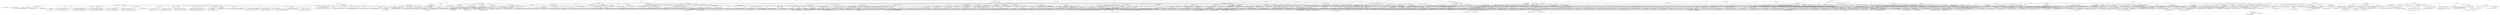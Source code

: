 strict digraph G {
  1 [ label="org.nuxeo.apidoc.core" weight="1" type="BUNDLE" category="PLATFORM" ];
  2 [ label="org.nuxeo.apidoc.repo" weight="1" type="BUNDLE" category="PLATFORM" ];
  3 [ label="org.nuxeo.apidoc.listener.contrib" weight="2" type="COMPONENT" category="PLATFORM" ];
  4 [ label="org.nuxeo.apidoc.listener.contrib--listener" weight="1" type="CONTRIBUTION" category="PLATFORM" ];
  5 [ label="org.nuxeo.apidoc.adapterContrib" weight="2" type="COMPONENT" category="PLATFORM" ];
  6 [ label="org.nuxeo.apidoc.adapterContrib--adapters" weight="1" type="CONTRIBUTION" category="PLATFORM" ];
  7 [ label="org.nuxeo.apidoc.snapshot.SnapshotManagerComponent" weight="10" type="COMPONENT" category="PLATFORM" ];
  8 [ label="org.nuxeo.apidoc.snapshot.SnapshotManager" weight="1" type="SERVICE" category="PLATFORM" ];
  9 [ label="org.nuxeo.apidoc.search.ArtifactSearcher" weight="1" type="SERVICE" category="PLATFORM" ];
  10 [ label="org.nuxeo.apidoc.snapshot.SnapshotManagerComponent--plugins" weight="1" type="EXTENSION_POINT" category="PLATFORM" ];
  11 [ label="org.nuxeo.apidoc.snapshot.SnapshotManagerComponent--exporters" weight="2" type="EXTENSION_POINT" category="PLATFORM" ];
  12 [ label="org.nuxeo.apidoc.snapshot.SnapshotManagerComponent--exporters" weight="1" type="CONTRIBUTION" category="PLATFORM" ];
  13 [ label="org.nuxeo.apidoc.snapshot.SnapshotManagerComponent--configuration" weight="1" type="CONTRIBUTION" category="PLATFORM" ];
  14 [ label="org.nuxeo.apidoc.snapshot.SnapshotManagerComponent--configuration1" weight="1" type="CONTRIBUTION" category="PLATFORM" ];
  15 [ label="org.nuxeo.apidoc.snapshot.SnapshotManagerComponent--configuration2" weight="1" type="CONTRIBUTION" category="PLATFORM" ];
  16 [ label="org.nuxeo.apidoc.snapshot.SnapshotManagerComponent--configuration3" weight="1" type="CONTRIBUTION" category="PLATFORM" ];
  17 [ label="org.nuxeo.apidoc.doctypeContrib" weight="2" type="COMPONENT" category="PLATFORM" ];
  18 [ label="org.nuxeo.apidoc.doctypeContrib--doctype" weight="1" type="CONTRIBUTION" category="PLATFORM" ];
  19 [ label="org.nuxeo.apidoc.lifecycle.contrib" weight="2" type="COMPONENT" category="PLATFORM" ];
  20 [ label="org.nuxeo.apidoc.lifecycle.contrib--types" weight="1" type="CONTRIBUTION" category="PLATFORM" ];
  21 [ label="org.nuxeo.apidoc.schemaContrib" weight="2" type="COMPONENT" category="PLATFORM" ];
  22 [ label="org.nuxeo.apidoc.schemaContrib--schema" weight="1" type="CONTRIBUTION" category="PLATFORM" ];
  23 [ label="org.nuxeo.apidoc.test.works" weight="3" type="COMPONENT" category="PLATFORM" ];
  24 [ label="org.nuxeo.apidoc.test.works--queues" weight="1" type="CONTRIBUTION" category="PLATFORM" ];
  25 [ label="org.nuxeo.apidoc.test.works--queues1" weight="1" type="CONTRIBUTION" category="PLATFORM" ];
  26 [ label="org.nuxeo.directory.mongodb" weight="1" type="BUNDLE" category="PLATFORM" ];
  27 [ label="org.nuxeo.directory.mongodb.MongoDBDirectoryFactory" weight="2" type="COMPONENT" category="PLATFORM" ];
  28 [ label="org.nuxeo.directory.mongodb.MongoDBDirectoryFactory--directories" weight="1" type="EXTENSION_POINT" category="PLATFORM" ];
  29 [ label="org.nuxeo.ecm.actions" weight="1" type="BUNDLE" category="PLATFORM" ];
  30 [ label="org.nuxeo.ecm.platform.actions.ActionService" weight="5" type="COMPONENT" category="PLATFORM" ];
  31 [ label="org.nuxeo.ecm.platform.actions.ejb.ActionManager" weight="1" type="SERVICE" category="PLATFORM" ];
  32 [ label="org.nuxeo.ecm.platform.actions.ActionService--filters" weight="3" type="EXTENSION_POINT" category="PLATFORM" ];
  33 [ label="org.nuxeo.ecm.platform.actions.ActionService--actions" weight="1" type="EXTENSION_POINT" category="PLATFORM" ];
  34 [ label="org.nuxeo.ecm.platform.actions.ActionService--typeCompatibility" weight="1" type="EXTENSION_POINT" category="PLATFORM" ];
  35 [ label="org.nuxeo.ecm.platform.actions.ActionService.properties" weight="2" type="COMPONENT" category="PLATFORM" ];
  36 [ label="org.nuxeo.ecm.platform.actions.ActionService.properties--configuration" weight="1" type="CONTRIBUTION" category="PLATFORM" ];
  37 [ label="org.nuxeo.ecm.platform.filters" weight="2" type="COMPONENT" category="PLATFORM" ];
  38 [ label="org.nuxeo.ecm.platform.filters--filters" weight="1" type="CONTRIBUTION" category="PLATFORM" ];
  39 [ label="org.nuxeo.ecm.automation.core" weight="1" type="BUNDLE" category="CORE" ];
  40 [ label="org.nuxeo.ecm.automation.core.impl.ReloadListener" weight="2" type="COMPONENT" category="CORE" ];
  41 [ label="org.nuxeo.ecm.automation.core.impl.ReloadListener--listeners" weight="1" type="CONTRIBUTION" category="CORE" ];
  42 [ label="org.nuxeo.ecm.core.automation.coreContrib" weight="2" type="COMPONENT" category="CORE" ];
  43 [ label="org.nuxeo.ecm.core.automation.coreContrib--operations" weight="1" type="CONTRIBUTION" category="CORE" ];
  44 [ label="org.nuxeo.ecm.core.automation.marshallers" weight="2" type="COMPONENT" category="CORE" ];
  45 [ label="org.nuxeo.ecm.core.automation.marshallers--marshallers" weight="1" type="CONTRIBUTION" category="CORE" ];
  46 [ label="org.nuxeo.ecm.core.operation.OperationServiceComponent" weight="15" type="COMPONENT" category="CORE" ];
  47 [ label="org.nuxeo.ecm.automation.AutomationService" weight="1" type="SERVICE" category="CORE" ];
  48 [ label="org.nuxeo.ecm.automation.AutomationAdmin" weight="1" type="SERVICE" category="CORE" ];
  49 [ label="org.nuxeo.ecm.automation.core.events.EventHandlerRegistry" weight="1" type="SERVICE" category="CORE" ];
  50 [ label="org.nuxeo.ecm.automation.core.trace.TracerFactory" weight="1" type="SERVICE" category="CORE" ];
  51 [ label="org.nuxeo.ecm.automation.context.ContextService" weight="1" type="SERVICE" category="CORE" ];
  52 [ label="org.nuxeo.ecm.core.operation.OperationServiceComponent--operations" weight="3" type="EXTENSION_POINT" category="CORE" ];
  53 [ label="org.nuxeo.ecm.core.operation.OperationServiceComponent--adapters" weight="2" type="EXTENSION_POINT" category="CORE" ];
  54 [ label="org.nuxeo.ecm.core.operation.OperationServiceComponent--chains" weight="2" type="EXTENSION_POINT" category="CORE" ];
  55 [ label="org.nuxeo.ecm.core.operation.OperationServiceComponent--chainException" weight="1" type="EXTENSION_POINT" category="CORE" ];
  56 [ label="org.nuxeo.ecm.core.operation.OperationServiceComponent--automationFilter" weight="1" type="EXTENSION_POINT" category="CORE" ];
  57 [ label="org.nuxeo.ecm.core.operation.OperationServiceComponent--event-handlers" weight="1" type="EXTENSION_POINT" category="CORE" ];
  58 [ label="org.nuxeo.ecm.core.operation.OperationServiceComponent--contextHelpers" weight="3" type="EXTENSION_POINT" category="CORE" ];
  59 [ label="org.nuxeo.ecm.core.operation.OperationServiceComponent--adapters" weight="1" type="CONTRIBUTION" category="CORE" ];
  60 [ label="org.nuxeo.ecm.core.operation.OperationServiceComponent--listener" weight="1" type="CONTRIBUTION" category="CORE" ];
  61 [ label="org.nuxeo.ecm.automation.core.impl.workmanager" weight="2" type="COMPONENT" category="CORE" ];
  62 [ label="org.nuxeo.ecm.automation.core.impl.workmanager--queues" weight="1" type="CONTRIBUTION" category="CORE" ];
  63 [ label="org.nuxeo.ecm.core.automation.core.properties" weight="2" type="COMPONENT" category="CORE" ];
  64 [ label="org.nuxeo.ecm.core.automation.core.properties--configuration" weight="1" type="CONTRIBUTION" category="CORE" ];
  65 [ label="org.nuxeo.ecm.automation.features" weight="1" type="BUNDLE" category="PLATFORM" ];
  66 [ label="org.nuxeo.ecm.core.automation.features.bulk" weight="3" type="COMPONENT" category="PLATFORM" ];
  67 [ label="org.nuxeo.ecm.core.automation.features.bulk--actions" weight="1" type="CONTRIBUTION" category="PLATFORM" ];
  68 [ label="org.nuxeo.ecm.core.automation.features.bulk--streamProcessor" weight="1" type="CONTRIBUTION" category="PLATFORM" ];
  69 [ label="org.nuxeo.ecm.directory.actions.core" weight="2" type="COMPONENT" category="PLATFORM" ];
  70 [ label="org.nuxeo.ecm.directory.actions.core--filters" weight="1" type="CONTRIBUTION" category="PLATFORM" ];
  71 [ label="org.nuxeo.ecm.core.automation.features.bindings" weight="2" type="COMPONENT" category="PLATFORM" ];
  72 [ label="org.nuxeo.ecm.core.automation.features.bindings--bindings" weight="1" type="CONTRIBUTION" category="PLATFORM" ];
  73 [ label="org.nuxeo.ecm.platform.audit.PageProviderservice.automation.contrib" weight="2" type="COMPONENT" category="PLATFORM" ];
  74 [ label="org.nuxeo.ecm.platform.audit.PageProviderservice.automation.contrib--providers" weight="1" type="CONTRIBUTION" category="PLATFORM" ];
  75 [ label="org.nuxeo.ecm.core.automation.features.operations" weight="3" type="COMPONENT" category="PLATFORM" ];
  76 [ label="org.nuxeo.ecm.core.automation.features.operations--operations" weight="1" type="CONTRIBUTION" category="PLATFORM" ];
  77 [ label="org.nuxeo.ecm.core.automation.features.operations--chains" weight="1" type="CONTRIBUTION" category="PLATFORM" ];
  78 [ label="org.nuxeo.ecm.core.automation.contextContrib" weight="3" type="COMPONENT" category="PLATFORM" ];
  79 [ label="org.nuxeo.ecm.core.automation.contextContrib--contextHelpers" weight="1" type="CONTRIBUTION" category="PLATFORM" ];
  80 [ label="org.nuxeo.ecm.core.automation.contextContrib--configuration" weight="1" type="CONTRIBUTION" category="PLATFORM" ];
  81 [ label="org.nuxeo.ecm.automation.io" weight="1" type="BUNDLE" category="PLATFORM" ];
  82 [ label="org.nuxeo.ecm.automation.io.services.IOComponent.codec.contrib" weight="2" type="COMPONENT" category="PLATFORM" ];
  83 [ label="org.nuxeo.ecm.automation.io.services.IOComponent.codec.contrib--codecs" weight="1" type="CONTRIBUTION" category="PLATFORM" ];
  84 [ label="org.nuxeo.ecm.automation.io.services.IOComponent" weight="3" type="COMPONENT" category="PLATFORM" ];
  85 [ label="org.nuxeo.ecm.automation.io.services.codec.ObjectCodecService" weight="1" type="SERVICE" category="PLATFORM" ];
  86 [ label="org.nuxeo.ecm.automation.io.services.IOComponent--codecs" weight="2" type="EXTENSION_POINT" category="PLATFORM" ];
  87 [ label="org.nuxeo.ecm.automation.server.marshallers" weight="2" type="COMPONENT" category="PLATFORM" ];
  88 [ label="org.nuxeo.ecm.automation.server.marshallers--marshallers" weight="1" type="CONTRIBUTION" category="PLATFORM" ];
  89 [ label="org.nuxeo.ecm.automation.scripting" weight="1" type="BUNDLE" category="PLATFORM" ];
  90 [ label="org.nuxeo.automation.scripting.internals.AutomationScriptingComponent" weight="5" type="COMPONENT" category="PLATFORM" ];
  91 [ label="org.nuxeo.automation.scripting.api.AutomationScriptingService" weight="1" type="SERVICE" category="PLATFORM" ];
  92 [ label="org.nuxeo.automation.scripting.internals.AutomationScriptingComponent--operation" weight="1" type="EXTENSION_POINT" category="PLATFORM" ];
  93 [ label="org.nuxeo.automation.scripting.internals.AutomationScriptingComponent--classFilter" weight="2" type="EXTENSION_POINT" category="PLATFORM" ];
  94 [ label="org.nuxeo.automation.scripting.internals.AutomationScriptingComponent--configuration" weight="1" type="CONTRIBUTION" category="PLATFORM" ];
  95 [ label="org.nuxeo.automation.scripting.classfilter" weight="2" type="COMPONENT" category="PLATFORM" ];
  96 [ label="org.nuxeo.automation.scripting.classfilter--classFilter" weight="1" type="CONTRIBUTION" category="PLATFORM" ];
  97 [ label="org.nuxeo.ecm.core.automation.scripting.contextContrib" weight="2" type="COMPONENT" category="PLATFORM" ];
  98 [ label="org.nuxeo.ecm.core.automation.scripting.contextContrib--contextHelpers" weight="1" type="CONTRIBUTION" category="PLATFORM" ];
  99 [ label="org.nuxeo.ecm.automation.server" weight="1" type="BUNDLE" category="PLATFORM" ];
  100 [ label="org.nuxeo.ecm.automation.server.bindings" weight="2" type="COMPONENT" category="PLATFORM" ];
  101 [ label="org.nuxeo.ecm.automation.server.bindings--bindings" weight="1" type="CONTRIBUTION" category="PLATFORM" ];
  102 [ label="org.nuxeo.ecm.automation.server.AutomationServer" weight="4" type="COMPONENT" category="PLATFORM" ];
  103 [ label="org.nuxeo.ecm.automation.server.AutomationServer" weight="1" type="SERVICE" category="PLATFORM" ];
  104 [ label="org.nuxeo.ecm.automation.server.AutomationServer--bindings" weight="3" type="EXTENSION_POINT" category="PLATFORM" ];
  105 [ label="org.nuxeo.ecm.automation.server.AutomationServer--marshallers" weight="2" type="EXTENSION_POINT" category="PLATFORM" ];
  106 [ label="org.nuxeo.ecm.automation.server.batch.handler.DefaultBatchHandler" weight="2" type="COMPONENT" category="PLATFORM" ];
  107 [ label="org.nuxeo.ecm.automation.server.batch.handler.DefaultBatchHandler--handlers" weight="1" type="CONTRIBUTION" category="PLATFORM" ];
  108 [ label="org.nuxeo.ecm.automation.server.BatchManager" weight="3" type="COMPONENT" category="PLATFORM" ];
  109 [ label="org.nuxeo.ecm.automation.server.jaxrs.batch.BatchManager" weight="1" type="SERVICE" category="PLATFORM" ];
  110 [ label="org.nuxeo.ecm.automation.server.BatchManager--handlers" weight="2" type="EXTENSION_POINT" category="PLATFORM" ];
  111 [ label="org.nuxeo.ecm.automation.rest.pageprovider.contrib" weight="2" type="COMPONENT" category="PLATFORM" ];
  112 [ label="org.nuxeo.ecm.automation.rest.pageprovider.contrib--providers" weight="1" type="CONTRIBUTION" category="PLATFORM" ];
  113 [ label="org.nuxeo.ecm.automation.server.auth.config" weight="3" type="COMPONENT" category="PLATFORM" ];
  114 [ label="org.nuxeo.ecm.automation.server.auth.config--authenticators" weight="1" type="CONTRIBUTION" category="PLATFORM" ];
  115 [ label="org.nuxeo.ecm.automation.server.auth.config--specificChains" weight="1" type="CONTRIBUTION" category="PLATFORM" ];
  116 [ label="org.nuxeo.ecm.config" weight="1" type="BUNDLE" category="PLATFORM" ];
  117 [ label="org.nuxeo.ecm.core" weight="1" type="BUNDLE" category="CORE" ];
  118 [ label="org.nuxeo.ecm.core.uidgen.UIDGeneratorService" weight="6" type="COMPONENT" category="CORE" ];
  119 [ label="org.nuxeo.ecm.core.uidgen.UIDSequencer" weight="1" type="SERVICE" category="CORE" ];
  120 [ label="org.nuxeo.ecm.core.uidgen.UIDGeneratorService" weight="1" type="SERVICE" category="CORE" ];
  121 [ label="org.nuxeo.ecm.core.uidgen.UIDGeneratorService--sequencers" weight="1" type="EXTENSION_POINT" category="CORE" ];
  122 [ label="org.nuxeo.ecm.core.uidgen.UIDGeneratorService--generators" weight="1" type="EXTENSION_POINT" category="CORE" ];
  123 [ label="org.nuxeo.ecm.core.uidgen.UIDGeneratorService--listener" weight="1" type="CONTRIBUTION" category="CORE" ];
  124 [ label="org.nuxeo.ecm.core.event.lifecycle.listener" weight="3" type="COMPONENT" category="CORE" ];
  125 [ label="org.nuxeo.ecm.core.event.lifecycle.listener--listener" weight="1" type="CONTRIBUTION" category="CORE" ];
  126 [ label="org.nuxeo.ecm.core.event.lifecycle.listener--configuration" weight="1" type="CONTRIBUTION" category="CORE" ];
  127 [ label="org.nuxeo.ecm.core.versioning.VersioningDocumentAdapter" weight="2" type="COMPONENT" category="CORE" ];
  128 [ label="org.nuxeo.ecm.core.versioning.VersioningDocumentAdapter--adapters" weight="1" type="CONTRIBUTION" category="CORE" ];
  129 [ label="org.nuxeo.ecm.core.document.characterFiltering.contrib" weight="2" type="COMPONENT" category="CORE" ];
  130 [ label="org.nuxeo.ecm.core.document.characterFiltering.contrib--filtering" weight="1" type="CONTRIBUTION" category="CORE" ];
  131 [ label="org.nuxeo.ecm.core.event.orphanVersionRemoval.listener" weight="2" type="COMPONENT" category="CORE" ];
  132 [ label="org.nuxeo.ecm.core.event.orphanVersionRemoval.listener--listener" weight="1" type="CONTRIBUTION" category="CORE" ];
  133 [ label="org.nuxeo.ecm.core.api.versioning.VersioningService" weight="8" type="COMPONENT" category="CORE" ];
  134 [ label="org.nuxeo.ecm.core.api.versioning.VersioningService" weight="1" type="SERVICE" category="CORE" ];
  135 [ label="org.nuxeo.ecm.core.versioning.VersioningService" weight="1" type="SERVICE" category="CORE" ];
  136 [ label="org.nuxeo.ecm.core.api.versioning.VersioningService--versioningService" weight="1" type="EXTENSION_POINT" category="CORE" ];
  137 [ label="org.nuxeo.ecm.core.api.versioning.VersioningService--versioningRules" weight="1" type="EXTENSION_POINT" category="CORE" ];
  138 [ label="org.nuxeo.ecm.core.api.versioning.VersioningService--policies" weight="2" type="EXTENSION_POINT" category="CORE" ];
  139 [ label="org.nuxeo.ecm.core.api.versioning.VersioningService--filters" weight="2" type="EXTENSION_POINT" category="CORE" ];
  140 [ label="org.nuxeo.ecm.core.api.versioning.VersioningService--restrictions" weight="1" type="EXTENSION_POINT" category="CORE" ];
  141 [ label="org.nuxeo.ecm.core.trash.service.migrator" weight="2" type="COMPONENT" category="CORE" ];
  142 [ label="org.nuxeo.ecm.core.trash.service.migrator--configuration" weight="1" type="CONTRIBUTION" category="CORE" ];
  143 [ label="org.nuxeo.ecm.core.retention.contrib" weight="5" type="COMPONENT" category="CORE" ];
  144 [ label="org.nuxeo.ecm.core.retention.contrib--policies" weight="1" type="CONTRIBUTION" category="CORE" ];
  145 [ label="org.nuxeo.ecm.core.retention.contrib--listener" weight="1" type="CONTRIBUTION" category="CORE" ];
  146 [ label="org.nuxeo.ecm.core.retention.contrib--actions" weight="1" type="CONTRIBUTION" category="CORE" ];
  147 [ label="org.nuxeo.ecm.core.retention.contrib--streamProcessor" weight="1" type="CONTRIBUTION" category="CORE" ];
  148 [ label="org.nuxeo.ecm.core.CoreService" weight="4" type="COMPONENT" category="CORE" ];
  149 [ label="org.nuxeo.ecm.core.CoreService" weight="1" type="SERVICE" category="CORE" ];
  150 [ label="org.nuxeo.ecm.core.CoreService--versionRemovalPolicy" weight="1" type="EXTENSION_POINT" category="CORE" ];
  151 [ label="org.nuxeo.ecm.core.CoreService--orphanVersionRemovalFilter" weight="1" type="EXTENSION_POINT" category="CORE" ];
  152 [ label="org.nuxeo.ecm.core.security.defaultPermissions" weight="3" type="COMPONENT" category="CORE" ];
  153 [ label="org.nuxeo.ecm.core.security.defaultPermissions--permissions" weight="1" type="CONTRIBUTION" category="CORE" ];
  154 [ label="org.nuxeo.ecm.core.security.defaultPermissions--permissionsVisibility" weight="1" type="CONTRIBUTION" category="CORE" ];
  155 [ label="org.nuxeo.ecm.core.CoreExtensions" weight="5" type="COMPONENT" category="CORE" ];
  156 [ label="org.nuxeo.ecm.core.CoreExtensions--schema" weight="1" type="CONTRIBUTION" category="CORE" ];
  157 [ label="org.nuxeo.ecm.core.CoreExtensions--configuration" weight="1" type="CONTRIBUTION" category="CORE" ];
  158 [ label="org.nuxeo.ecm.core.CoreExtensions--doctype" weight="1" type="CONTRIBUTION" category="CORE" ];
  159 [ label="org.nuxeo.ecm.core.CoreExtensions--listener" weight="1" type="CONTRIBUTION" category="CORE" ];
  160 [ label="org.nuxeo.ecm.core.schedulers" weight="4" type="COMPONENT" category="CORE" ];
  161 [ label="org.nuxeo.ecm.core.schedulers--schedule" weight="1" type="CONTRIBUTION" category="CORE" ];
  162 [ label="org.nuxeo.ecm.core.schedulers--listener" weight="1" type="CONTRIBUTION" category="CORE" ];
  163 [ label="org.nuxeo.ecm.core.schedulers--queues" weight="1" type="CONTRIBUTION" category="CORE" ];
  164 [ label="org.nuxeo.ecm.core.versioning.default-policies" weight="3" type="COMPONENT" category="CORE" ];
  165 [ label="org.nuxeo.ecm.core.versioning.default-policies--policies" weight="1" type="CONTRIBUTION" category="CORE" ];
  166 [ label="org.nuxeo.ecm.core.versioning.default-policies--filters" weight="1" type="CONTRIBUTION" category="CORE" ];
  167 [ label="org.nuxeo.ecm.core.deletion.config" weight="3" type="COMPONENT" category="CORE" ];
  168 [ label="org.nuxeo.ecm.core.deletion.config--actions" weight="1" type="CONTRIBUTION" category="CORE" ];
  169 [ label="org.nuxeo.ecm.core.deletion.config--streamProcessor" weight="1" type="CONTRIBUTION" category="CORE" ];
  170 [ label="org.nuxeo.ecm.core.orphanVersionsCleanup" weight="4" type="COMPONENT" category="CORE" ];
  171 [ label="org.nuxeo.ecm.core.orphanVersionsCleanup--schedule" weight="1" type="CONTRIBUTION" category="CORE" ];
  172 [ label="org.nuxeo.ecm.core.orphanVersionsCleanup--listener" weight="1" type="CONTRIBUTION" category="CORE" ];
  173 [ label="org.nuxeo.ecm.core.orphanVersionsCleanup--configuration" weight="1" type="CONTRIBUTION" category="CORE" ];
  174 [ label="org.nuxeo.ecm.core.api.CoreSessionServiceImpl" weight="2" type="COMPONENT" category="CORE" ];
  175 [ label="org.nuxeo.ecm.core.api.CoreSessionService" weight="1" type="SERVICE" category="CORE" ];
  176 [ label="org.nuxeo.ecm.core.security.defaultPolicies" weight="2" type="COMPONENT" category="CORE" ];
  177 [ label="org.nuxeo.ecm.core.security.defaultPolicies--policies" weight="1" type="CONTRIBUTION" category="CORE" ];
  178 [ label="org.nuxeo.ecm.core.uidseq.keyvaluestore" weight="2" type="COMPONENT" category="CORE" ];
  179 [ label="org.nuxeo.ecm.core.uidseq.keyvaluestore--configuration" weight="1" type="CONTRIBUTION" category="CORE" ];
  180 [ label="org.nuxeo.ecm.core.security.SecurityService" weight="7" type="COMPONENT" category="CORE" ];
  181 [ label="org.nuxeo.ecm.core.security.SecurityService" weight="1" type="SERVICE" category="CORE" ];
  182 [ label="org.nuxeo.ecm.core.api.security.PermissionProvider" weight="1" type="SERVICE" category="CORE" ];
  183 [ label="org.nuxeo.ecm.core.security.SecurityPolicyService" weight="1" type="SERVICE" category="CORE" ];
  184 [ label="org.nuxeo.ecm.core.security.SecurityService--permissions" weight="2" type="EXTENSION_POINT" category="CORE" ];
  185 [ label="org.nuxeo.ecm.core.security.SecurityService--permissionsVisibility" weight="2" type="EXTENSION_POINT" category="CORE" ];
  186 [ label="org.nuxeo.ecm.core.security.SecurityService--policies" weight="3" type="EXTENSION_POINT" category="CORE" ];
  187 [ label="org.nuxeo.ecm.core.lifecycle.LifeCycleService" weight="4" type="COMPONENT" category="CORE" ];
  188 [ label="org.nuxeo.ecm.core.lifecycle.LifeCycleService" weight="1" type="SERVICE" category="CORE" ];
  189 [ label="org.nuxeo.ecm.core.lifecycle.LifeCycleService--lifecycle" weight="2" type="EXTENSION_POINT" category="CORE" ];
  190 [ label="org.nuxeo.ecm.core.lifecycle.LifeCycleService--types" weight="3" type="EXTENSION_POINT" category="CORE" ];
  191 [ label="org.nuxeo.ecm.core.repository.RepositoryServiceComponent" weight="2" type="COMPONENT" category="CORE" ];
  192 [ label="org.nuxeo.ecm.core.repository.RepositoryService" weight="1" type="SERVICE" category="CORE" ];
  193 [ label="org.nuxeo.ecm.core.DocumentModel.resolver" weight="2" type="COMPONENT" category="CORE" ];
  194 [ label="org.nuxeo.ecm.core.DocumentModel.resolver--resolvers" weight="1" type="CONTRIBUTION" category="CORE" ];
  195 [ label="org.nuxeo.ecm.core.LifecycleCoreExtensions" weight="3" type="COMPONENT" category="CORE" ];
  196 [ label="org.nuxeo.ecm.core.LifecycleCoreExtensions--lifecycle" weight="1" type="CONTRIBUTION" category="CORE" ];
  197 [ label="org.nuxeo.ecm.core.LifecycleCoreExtensions--types" weight="1" type="CONTRIBUTION" category="CORE" ];
  198 [ label="org.nuxeo.ecm.core.blob.DocumentBlobManager" weight="3" type="COMPONENT" category="CORE" ];
  199 [ label="org.nuxeo.ecm.core.blob.DocumentBlobManager" weight="1" type="SERVICE" category="CORE" ];
  200 [ label="org.nuxeo.ecm.core.blob.DocumentBlobManager--configuration" weight="1" type="EXTENSION_POINT" category="CORE" ];
  201 [ label="org.nuxeo.ecm.core.filter.CharacterFilteringService" weight="3" type="COMPONENT" category="CORE" ];
  202 [ label="org.nuxeo.ecm.core.filter.CharacterFilteringService" weight="1" type="SERVICE" category="CORE" ];
  203 [ label="org.nuxeo.ecm.core.filter.CharacterFilteringService--filtering" weight="2" type="EXTENSION_POINT" category="CORE" ];
  204 [ label="org.nuxeo.ecm.core.trash.TrashService" weight="5" type="COMPONENT" category="CORE" ];
  205 [ label="org.nuxeo.ecm.core.api.trash.TrashService" weight="1" type="SERVICE" category="CORE" ];
  206 [ label="org.nuxeo.ecm.core.trash.TrashService" weight="1" type="SERVICE" category="CORE" ];
  207 [ label="org.nuxeo.ecm.core.trash.TrashServiceImpl" weight="1" type="SERVICE" category="CORE" ];
  208 [ label="org.nuxeo.ecm.core.trash.TrashService--configuration" weight="1" type="CONTRIBUTION" category="CORE" ];
  209 [ label="org.nuxeo.ecm.core.api" weight="1" type="BUNDLE" category="CORE" ];
  210 [ label="org.nuxeo.ecm.core.api.thumbnail.ThumbnailService" weight="3" type="COMPONENT" category="CORE" ];
  211 [ label="org.nuxeo.ecm.core.api.thumbnail.ThumbnailService" weight="1" type="SERVICE" category="CORE" ];
  212 [ label="org.nuxeo.ecm.core.api.thumbnail.ThumbnailService--thumbnailFactory" weight="1" type="EXTENSION_POINT" category="CORE" ];
  213 [ label="org.nuxeo.ecm.core.api.propertiesmapping.PropertiesMappingComponent" weight="3" type="COMPONENT" category="CORE" ];
  214 [ label="org.nuxeo.ecm.core.api.propertiesmapping.PropertiesMappingService" weight="1" type="SERVICE" category="CORE" ];
  215 [ label="org.nuxeo.ecm.core.api.propertiesmapping.PropertiesMappingComponent--mapping" weight="1" type="EXTENSION_POINT" category="CORE" ];
  216 [ label="org.nuxeo.ecm.core.api.blohodlers.adapters" weight="2" type="COMPONENT" category="CORE" ];
  217 [ label="org.nuxeo.ecm.core.api.blohodlers.adapters--adapters" weight="1" type="CONTRIBUTION" category="CORE" ];
  218 [ label="org.nuxeo.ecm.core.api.repository.RepositoryManager" weight="3" type="COMPONENT" category="CORE" ];
  219 [ label="org.nuxeo.ecm.core.api.repository.RepositoryManager" weight="1" type="SERVICE" category="CORE" ];
  220 [ label="org.nuxeo.ecm.core.api.repository.RepositoryManager--repositories" weight="1" type="EXTENSION_POINT" category="CORE" ];
  221 [ label="org.nuxeo.ecm.core.blob.BlobManager" weight="3" type="COMPONENT" category="CORE" ];
  222 [ label="org.nuxeo.ecm.core.blob.BlobManager" weight="1" type="SERVICE" category="CORE" ];
  223 [ label="org.nuxeo.ecm.core.blob.BlobManager--configuration" weight="2" type="EXTENSION_POINT" category="CORE" ];
  224 [ label="org.nuxeo.ecm.core.api.thumbnail.adapter" weight="2" type="COMPONENT" category="CORE" ];
  225 [ label="org.nuxeo.ecm.core.api.thumbnail.adapter--adapters" weight="1" type="CONTRIBUTION" category="CORE" ];
  226 [ label="org.nuxeo.ecm.core.api.DocumentValidationService" weight="3" type="COMPONENT" category="CORE" ];
  227 [ label="org.nuxeo.ecm.core.api.validation.DocumentValidationService" weight="1" type="SERVICE" category="CORE" ];
  228 [ label="org.nuxeo.ecm.core.api.DocumentValidationService--activations" weight="2" type="EXTENSION_POINT" category="CORE" ];
  229 [ label="org.nuxeo.ecm.core.api.properties" weight="2" type="COMPONENT" category="CORE" ];
  230 [ label="org.nuxeo.ecm.core.api.properties--configuration" weight="1" type="CONTRIBUTION" category="CORE" ];
  231 [ label="org.nuxeo.ecm.core.api.pathsegment.PathSegmentService" weight="3" type="COMPONENT" category="CORE" ];
  232 [ label="org.nuxeo.ecm.core.api.pathsegment.PathSegmentService" weight="1" type="SERVICE" category="CORE" ];
  233 [ label="org.nuxeo.ecm.core.api.pathsegment.PathSegmentService--pathSegmentService" weight="1" type="EXTENSION_POINT" category="CORE" ];
  234 [ label="org.nuxeo.ecm.core.api.blobholder.BlobHolderAdapterComponent" weight="4" type="COMPONENT" category="CORE" ];
  235 [ label="org.nuxeo.ecm.core.api.blobholder.BlobHolderAdapterService" weight="1" type="SERVICE" category="CORE" ];
  236 [ label="org.nuxeo.ecm.core.api.blobholder.BlobHolderAdapterComponent--BlobHolderFactory" weight="1" type="EXTENSION_POINT" category="CORE" ];
  237 [ label="org.nuxeo.ecm.core.api.blobholder.BlobHolderAdapterComponent--ExternalBlobAdapter" weight="1" type="EXTENSION_POINT" category="CORE" ];
  238 [ label="org.nuxeo.core.LocalConfigurationService" weight="2" type="COMPONENT" category="CORE" ];
  239 [ label="org.nuxeo.ecm.core.api.localconfiguration.LocalConfigurationService" weight="1" type="SERVICE" category="CORE" ];
  240 [ label="org.nuxeo.ecm.core.security.acl.properties" weight="2" type="COMPONENT" category="CORE" ];
  241 [ label="org.nuxeo.ecm.core.security.acl.properties--configuration" weight="1" type="CONTRIBUTION" category="CORE" ];
  242 [ label="org.nuxeo.ecm.core.api.DocumentAdapterService" weight="3" type="COMPONENT" category="CORE" ];
  243 [ label="org.nuxeo.ecm.core.api.adapter.DocumentAdapterService" weight="1" type="SERVICE" category="CORE" ];
  244 [ label="org.nuxeo.ecm.core.api.DocumentAdapterService--adapters" weight="7" type="EXTENSION_POINT" category="CORE" ];
  245 [ label="org.nuxeo.ecm.core.api.DocumentValidationService.activations" weight="2" type="COMPONENT" category="CORE" ];
  246 [ label="org.nuxeo.ecm.core.api.DocumentValidationService.activations--activations" weight="1" type="CONTRIBUTION" category="CORE" ];
  247 [ label="org.nuxeo.ecm.core.bulk" weight="1" type="BUNDLE" category="CORE" ];
  248 [ label="org.nuxeo.ecm.core.bulk" weight="4" type="COMPONENT" category="CORE" ];
  249 [ label="org.nuxeo.ecm.core.bulk.BulkService" weight="1" type="SERVICE" category="CORE" ];
  250 [ label="org.nuxeo.ecm.core.bulk.BulkAdminService" weight="1" type="SERVICE" category="CORE" ];
  251 [ label="org.nuxeo.ecm.core.bulk--actions" weight="6" type="EXTENSION_POINT" category="CORE" ];
  252 [ label="org.nuxeo.ecm.core.bulk.io" weight="2" type="COMPONENT" category="CORE" ];
  253 [ label="org.nuxeo.ecm.core.bulk.io--marshallers" weight="1" type="CONTRIBUTION" category="CORE" ];
  254 [ label="org.nuxeo.ecm.core.scroll.contrib.default" weight="2" type="COMPONENT" category="CORE" ];
  255 [ label="org.nuxeo.ecm.core.scroll.contrib.default--scroll" weight="1" type="CONTRIBUTION" category="CORE" ];
  256 [ label="org.nuxeo.ecm.core.bulk.config" weight="6" type="COMPONENT" category="CORE" ];
  257 [ label="org.nuxeo.ecm.core.bulk.config--logConfig" weight="1" type="CONTRIBUTION" category="CORE" ];
  258 [ label="org.nuxeo.ecm.core.bulk.config--configuration" weight="1" type="CONTRIBUTION" category="CORE" ];
  259 [ label="org.nuxeo.ecm.core.bulk.config--streamProcessor" weight="1" type="CONTRIBUTION" category="CORE" ];
  260 [ label="org.nuxeo.ecm.core.bulk.config--actions" weight="1" type="CONTRIBUTION" category="CORE" ];
  261 [ label="org.nuxeo.ecm.core.bulk.config--streamProcessor1" weight="1" type="CONTRIBUTION" category="CORE" ];
  262 [ label="org.nuxeo.ecm.core.scroll.service" weight="3" type="COMPONENT" category="CORE" ];
  263 [ label="org.nuxeo.ecm.core.api.scroll.ScrollService" weight="1" type="SERVICE" category="CORE" ];
  264 [ label="org.nuxeo.ecm.core.scroll.service--scroll" weight="3" type="EXTENSION_POINT" category="CORE" ];
  265 [ label="org.nuxeo.ecm.core.bulk.test" weight="1" type="BUNDLE" category="CORE" ];
  266 [ label="org.nuxeo.ecm.core.bulk.tests" weight="2" type="COMPONENT" category="CORE" ];
  267 [ label="org.nuxeo.ecm.core.bulk.tests--configuration" weight="1" type="CONTRIBUTION" category="CORE" ];
  268 [ label="org.nuxeo.ecm.core.cache" weight="1" type="BUNDLE" category="CORE" ];
  269 [ label="org.nuxeo.ecm.core.transientstore.TransientStorageComponent" weight="5" type="COMPONENT" category="CORE" ];
  270 [ label="org.nuxeo.ecm.core.transientstore.api.TransientStoreService" weight="1" type="SERVICE" category="CORE" ];
  271 [ label="org.nuxeo.ecm.core.transientstore.TransientStorageComponent--store" weight="1" type="EXTENSION_POINT" category="CORE" ];
  272 [ label="org.nuxeo.ecm.core.transientstore.TransientStorageComponent--schedule" weight="1" type="CONTRIBUTION" category="CORE" ];
  273 [ label="org.nuxeo.ecm.core.transientstore.TransientStorageComponent--listener" weight="1" type="CONTRIBUTION" category="CORE" ];
  274 [ label="org.nuxeo.ecm.core.cache.CacheService" weight="3" type="COMPONENT" category="CORE" ];
  275 [ label="org.nuxeo.ecm.core.cache.CacheService" weight="1" type="SERVICE" category="CORE" ];
  276 [ label="org.nuxeo.ecm.core.cache.CacheService--caches" weight="1" type="EXTENSION_POINT" category="CORE" ];
  277 [ label="org.nuxeo.ecm.core.convert" weight="1" type="BUNDLE" category="CORE" ];
  278 [ label="org.nuxeo.ecm.core.convert.configuration" weight="2" type="COMPONENT" category="CORE" ];
  279 [ label="org.nuxeo.ecm.core.convert.configuration--configuration" weight="1" type="CONTRIBUTION" category="CORE" ];
  280 [ label="org.nuxeo.ecm.core.convert.service.ConversionServiceImpl" weight="5" type="COMPONENT" category="CORE" ];
  281 [ label="org.nuxeo.ecm.core.convert.api.ConversionService" weight="1" type="SERVICE" category="CORE" ];
  282 [ label="org.nuxeo.ecm.core.convert.service.MimeTypeTranslationHelper" weight="1" type="SERVICE" category="CORE" ];
  283 [ label="org.nuxeo.ecm.core.convert.service.ConversionServiceImpl--converter" weight="2" type="EXTENSION_POINT" category="CORE" ];
  284 [ label="org.nuxeo.ecm.core.convert.service.ConversionServiceImpl--configuration" weight="1" type="EXTENSION_POINT" category="CORE" ];
  285 [ label="org.nuxeo.ecm.core.convert.plugins" weight="1" type="BUNDLE" category="CORE" ];
  286 [ label="org.nuxeo.ecm.platform.convert.commandline.pdf2text" weight="2" type="COMPONENT" category="CORE" ];
  287 [ label="org.nuxeo.ecm.platform.convert.commandline.pdf2text--command" weight="1" type="CONTRIBUTION" category="CORE" ];
  288 [ label="org.nuxeo.ecm.core.convert.plugins" weight="2" type="COMPONENT" category="CORE" ];
  289 [ label="org.nuxeo.ecm.core.convert.plugins--converter" weight="1" type="CONTRIBUTION" category="CORE" ];
  290 [ label="org.nuxeo.ecm.core.event" weight="1" type="BUNDLE" category="CORE" ];
  291 [ label="org.nuxeo.ecm.core.work.config" weight="3" type="COMPONENT" category="CORE" ];
  292 [ label="org.nuxeo.ecm.core.work.config--implementation" weight="1" type="CONTRIBUTION" category="CORE" ];
  293 [ label="org.nuxeo.ecm.core.work.config--queues" weight="1" type="CONTRIBUTION" category="CORE" ];
  294 [ label="org.nuxeo.ecm.core.work.service" weight="4" type="COMPONENT" category="CORE" ];
  295 [ label="org.nuxeo.ecm.core.work.api.WorkManager" weight="1" type="SERVICE" category="CORE" ];
  296 [ label="org.nuxeo.ecm.core.work.service--queues" weight="7" type="EXTENSION_POINT" category="CORE" ];
  297 [ label="org.nuxeo.ecm.core.work.service--implementation" weight="3" type="EXTENSION_POINT" category="CORE" ];
  298 [ label="org.nuxeo.ecm.core.event.EventServiceComponent" weight="7" type="COMPONENT" category="CORE" ];
  299 [ label="org.nuxeo.ecm.core.event.EventService" weight="1" type="SERVICE" category="CORE" ];
  300 [ label="org.nuxeo.ecm.core.event.EventProducer" weight="1" type="SERVICE" category="CORE" ];
  301 [ label="org.nuxeo.ecm.core.event.EventServiceAdmin" weight="1" type="SERVICE" category="CORE" ];
  302 [ label="org.nuxeo.ecm.core.event.EventServiceComponent--listener" weight="16" type="EXTENSION_POINT" category="CORE" ];
  303 [ label="org.nuxeo.ecm.core.event.EventServiceComponent--pipe" weight="1" type="EXTENSION_POINT" category="CORE" ];
  304 [ label="org.nuxeo.ecm.core.event.EventServiceComponent--dispatcher" weight="1" type="EXTENSION_POINT" category="CORE" ];
  305 [ label="org.nuxeo.ecm.core.scheduler.SchedulerService" weight="3" type="COMPONENT" category="CORE" ];
  306 [ label="org.nuxeo.ecm.core.scheduler.SchedulerService" weight="1" type="SERVICE" category="CORE" ];
  307 [ label="org.nuxeo.ecm.core.scheduler.SchedulerService--schedule" weight="4" type="EXTENSION_POINT" category="CORE" ];
  308 [ label="org.nuxeo.ecm.core.event.test" weight="1" type="BUNDLE" category="CORE" ];
  309 [ label="org.nuxeo.ecm.core.work.test.default.queuing" weight="2" type="COMPONENT" category="CORE" ];
  310 [ label="org.nuxeo.ecm.core.work.test.default.queuing--implementation" weight="1" type="CONTRIBUTION" category="CORE" ];
  311 [ label="org.nuxeo.ecm.core.io" weight="1" type="BUNDLE" category="CORE" ];
  312 [ label="org.nuxeo.ecm.core.io.avro.factories" weight="3" type="COMPONENT" category="CORE" ];
  313 [ label="org.nuxeo.ecm.core.io.avro.factories--factory" weight="1" type="CONTRIBUTION" category="CORE" ];
  314 [ label="org.nuxeo.ecm.core.io.avro.factories--mapper" weight="1" type="CONTRIBUTION" category="CORE" ];
  315 [ label="org.nuxeo.ecm.core.io.DocumentXMLExporter" weight="2" type="COMPONENT" category="CORE" ];
  316 [ label="org.nuxeo.ecm.core.io.DocumentXMLExporter" weight="1" type="SERVICE" category="CORE" ];
  317 [ label="org.nuxeo.ecm.core.io.MarshallerRegistry.marshallers" weight="2" type="COMPONENT" category="CORE" ];
  318 [ label="org.nuxeo.ecm.core.io.MarshallerRegistry.marshallers--marshallers" weight="1" type="CONTRIBUTION" category="CORE" ];
  319 [ label="org.nuxeo.ecm.core.io.MarshallerRegistry" weight="3" type="COMPONENT" category="CORE" ];
  320 [ label="org.nuxeo.ecm.core.io.registry.MarshallerRegistry" weight="1" type="SERVICE" category="CORE" ];
  321 [ label="org.nuxeo.ecm.core.io.MarshallerRegistry--marshallers" weight="8" type="EXTENSION_POINT" category="CORE" ];
  322 [ label="org.nuxeo.ecm.core.io.download.DownloadService" weight="5" type="COMPONENT" category="CORE" ];
  323 [ label="org.nuxeo.ecm.core.io.download.DownloadService" weight="1" type="SERVICE" category="CORE" ];
  324 [ label="org.nuxeo.ecm.core.io.download.DownloadService--permissions" weight="1" type="EXTENSION_POINT" category="CORE" ];
  325 [ label="org.nuxeo.ecm.core.io.download.DownloadService--redirectResolver" weight="1" type="EXTENSION_POINT" category="CORE" ];
  326 [ label="org.nuxeo.ecm.core.io.download.DownloadService--configuration" weight="1" type="CONTRIBUTION" category="CORE" ];
  327 [ label="org.nuxeo.ecm.core.management" weight="1" type="BUNDLE" category="CORE" ];
  328 [ label="org.nuxeo.ecm.core.management.typesContrib" weight="3" type="COMPONENT" category="CORE" ];
  329 [ label="org.nuxeo.ecm.core.management.typesContrib--schema" weight="1" type="CONTRIBUTION" category="CORE" ];
  330 [ label="org.nuxeo.ecm.core.management.typesContrib--doctype" weight="1" type="CONTRIBUTION" category="CORE" ];
  331 [ label="org.nuxeo.ecm.core.management.CoreManagementComponent" weight="10" type="COMPONENT" category="CORE" ];
  332 [ label="org.nuxeo.ecm.core.management.api.ProbeManager" weight="1" type="SERVICE" category="CORE" ];
  333 [ label="org.nuxeo.ecm.core.management.api.GlobalAdministrativeStatusManager" weight="1" type="SERVICE" category="CORE" ];
  334 [ label="org.nuxeo.ecm.core.management.api.AdministrativeStatusManager" weight="1" type="SERVICE" category="CORE" ];
  335 [ label="org.nuxeo.ecm.core.event.EventStats" weight="1" type="SERVICE" category="CORE" ];
  336 [ label="org.nuxeo.ecm.core.management.CoreManagementComponent--probes" weight="4" type="EXTENSION_POINT" category="CORE" ];
  337 [ label="org.nuxeo.ecm.core.management.CoreManagementComponent--serviceDefinition" weight="2" type="EXTENSION_POINT" category="CORE" ];
  338 [ label="org.nuxeo.ecm.core.management.CoreManagementComponent--storageConfiguration" weight="2" type="EXTENSION_POINT" category="CORE" ];
  339 [ label="org.nuxeo.ecm.core.management.CoreManagementComponent--storageHandlers" weight="1" type="EXTENSION_POINT" category="CORE" ];
  340 [ label="org.nuxeo.ecm.core.management.CoreManagementComponent--healthCheck" weight="4" type="EXTENSION_POINT" category="CORE" ];
  341 [ label="org.nuxeo.ecm.core.management.runtime.management.contribs" weight="2" type="COMPONENT" category="CORE" ];
  342 [ label="org.nuxeo.ecm.core.management.runtime.management.contribs--factories" weight="1" type="CONTRIBUTION" category="CORE" ];
  343 [ label="org.nuxeo.ecm.core.managemment.standby" weight="1" type="COMPONENT" category="CORE" ];
  344 [ label="org.nuxeo.ecm.core.management.contribs" weight="4" type="COMPONENT" category="CORE" ];
  345 [ label="org.nuxeo.ecm.core.management.contribs--serviceDefinition" weight="1" type="CONTRIBUTION" category="CORE" ];
  346 [ label="org.nuxeo.ecm.core.management.contribs--probes" weight="1" type="CONTRIBUTION" category="CORE" ];
  347 [ label="org.nuxeo.ecm.core.management.contribs--healthCheck" weight="1" type="CONTRIBUTION" category="CORE" ];
  348 [ label="org.nuxeo.ecm.core.management.listener" weight="2" type="COMPONENT" category="CORE" ];
  349 [ label="org.nuxeo.ecm.core.management.listener--listener" weight="1" type="CONTRIBUTION" category="CORE" ];
  350 [ label="org.nuxeo.ecm.core.mimetype" weight="1" type="BUNDLE" category="CORE" ];
  351 [ label="org.nuxeo.ecm.platform.mimetype.service.MimetypeRegistryService" weight="6" type="COMPONENT" category="CORE" ];
  352 [ label="org.nuxeo.ecm.platform.mimetype.interfaces.MimetypeRegistry" weight="1" type="SERVICE" category="CORE" ];
  353 [ label="org.nuxeo.ecm.platform.mimetype.service.MimetypeRegistryService--mimetype" weight="2" type="EXTENSION_POINT" category="CORE" ];
  354 [ label="org.nuxeo.ecm.platform.mimetype.service.MimetypeRegistryService--extension" weight="2" type="EXTENSION_POINT" category="CORE" ];
  355 [ label="org.nuxeo.ecm.platform.mimetype.service.MimetypeRegistryService--mimetype" weight="1" type="CONTRIBUTION" category="CORE" ];
  356 [ label="org.nuxeo.ecm.platform.mimetype.service.MimetypeRegistryService--extension" weight="1" type="CONTRIBUTION" category="CORE" ];
  357 [ label="org.nuxeo.ecm.core.query" weight="1" type="BUNDLE" category="CORE" ];
  358 [ label="org.nuxeo.ecm.core.query.properties" weight="2" type="COMPONENT" category="CORE" ];
  359 [ label="org.nuxeo.ecm.core.query.properties--configuration" weight="1" type="CONTRIBUTION" category="CORE" ];
  360 [ label="org.nuxeo.ecm.core.schema" weight="1" type="BUNDLE" category="CORE" ];
  361 [ label="org.nuxeo.ecm.core.schema.TypeService" weight="8" type="COMPONENT" category="CORE" ];
  362 [ label="org.nuxeo.ecm.core.schema.SchemaManager" weight="1" type="SERVICE" category="CORE" ];
  363 [ label="org.nuxeo.ecm.core.schema.TypeProvider" weight="1" type="SERVICE" category="CORE" ];
  364 [ label="org.nuxeo.ecm.core.schema.PropertyCharacteristicHandler" weight="1" type="SERVICE" category="CORE" ];
  365 [ label="org.nuxeo.ecm.core.schema.TypeService--configuration" weight="2" type="EXTENSION_POINT" category="CORE" ];
  366 [ label="org.nuxeo.ecm.core.schema.TypeService--doctype" weight="5" type="EXTENSION_POINT" category="CORE" ];
  367 [ label="org.nuxeo.ecm.core.schema.TypeService--schema" weight="6" type="EXTENSION_POINT" category="CORE" ];
  368 [ label="org.nuxeo.ecm.core.schema.TypeService--deprecation" weight="1" type="EXTENSION_POINT" category="CORE" ];
  369 [ label="org.nuxeo.ecm.core.schema.ObjectResolverService" weight="3" type="COMPONENT" category="CORE" ];
  370 [ label="org.nuxeo.ecm.core.schema.types.resolver.ObjectResolverService" weight="1" type="SERVICE" category="CORE" ];
  371 [ label="org.nuxeo.ecm.core.schema.ObjectResolverService--resolvers" weight="4" type="EXTENSION_POINT" category="CORE" ];
  372 [ label="org.nuxeo.ecm.core.storage" weight="1" type="BUNDLE" category="CORE" ];
  373 [ label="org.nuxeo.ecm.core.storage.lock.LockManagerService" weight="3" type="COMPONENT" category="CORE" ];
  374 [ label="org.nuxeo.ecm.core.storage.lock.LockManagerService" weight="1" type="SERVICE" category="CORE" ];
  375 [ label="org.nuxeo.ecm.core.storage.lock.LockManagerService--lockmanager" weight="1" type="EXTENSION_POINT" category="CORE" ];
  376 [ label="org.nuxeo.ecm.core.storage.dbs" weight="1" type="BUNDLE" category="CORE" ];
  377 [ label="org.nuxeo.ecm.core.storage.dbs.DBSRepositoryService" weight="2" type="COMPONENT" category="CORE" ];
  378 [ label="org.nuxeo.ecm.core.storage.dbs.DBSRepositoryService" weight="1" type="SERVICE" category="CORE" ];
  379 [ label="org.nuxeo.ecm.core.storage.mem" weight="1" type="BUNDLE" category="CORE" ];
  380 [ label="org.nuxeo.ecm.core.storage.mem.MemRepositoryService" weight="3" type="COMPONENT" category="CORE" ];
  381 [ label="org.nuxeo.ecm.core.storage.mem.MemRepositoryService" weight="1" type="SERVICE" category="CORE" ];
  382 [ label="org.nuxeo.ecm.core.storage.mem.MemRepositoryService--repository" weight="1" type="EXTENSION_POINT" category="CORE" ];
  383 [ label="org.nuxeo.ecm.core.storage.mongodb" weight="1" type="BUNDLE" category="CORE" ];
  384 [ label="org.nuxeo.ecm.core.storage.mongodb.MongoDBRepositoryService" weight="3" type="COMPONENT" category="CORE" ];
  385 [ label="org.nuxeo.ecm.core.storage.mongodb.MongoDBRepositoryService" weight="1" type="SERVICE" category="CORE" ];
  386 [ label="org.nuxeo.ecm.core.storage.mongodb.MongoDBRepositoryService--repository" weight="1" type="EXTENSION_POINT" category="CORE" ];
  387 [ label="org.nuxeo.ecm.core.storage.mongodb.configuration" weight="2" type="COMPONENT" category="CORE" ];
  388 [ label="org.nuxeo.ecm.core.storage.mongodb.configuration--configuration" weight="1" type="CONTRIBUTION" category="CORE" ];
  389 [ label="org.nuxeo.ecm.core.storage.sql" weight="1" type="BUNDLE" category="CORE" ];
  390 [ label="org.nuxeo.ecm.core.storage.sql.jdbc.querymaker.contrib" weight="2" type="COMPONENT" category="CORE" ];
  391 [ label="org.nuxeo.ecm.core.storage.sql.jdbc.querymaker.contrib--queryMaker" weight="1" type="CONTRIBUTION" category="CORE" ];
  392 [ label="org.nuxeo.ecm.core.repository.RepositoryService" weight="2" type="COMPONENT" category="CORE" ];
  393 [ label="org.nuxeo.ecm.core.repository.RepositoryService--repository" weight="1" type="EXTENSION_POINT" category="CORE" ];
  394 [ label="org.nuxeo.ecm.core.storage.sql.RepositoryService" weight="3" type="COMPONENT" category="CORE" ];
  395 [ label="org.nuxeo.ecm.core.storage.sql.coremodel.SQLRepositoryService" weight="1" type="SERVICE" category="CORE" ];
  396 [ label="org.nuxeo.ecm.core.storage.sql.RepositoryService--repository" weight="2" type="EXTENSION_POINT" category="CORE" ];
  397 [ label="org.nuxeo.ecm.core.storage.sql.softdelete" weight="3" type="COMPONENT" category="CORE" ];
  398 [ label="org.nuxeo.ecm.core.storage.sql.softdelete--schedule" weight="1" type="CONTRIBUTION" category="CORE" ];
  399 [ label="org.nuxeo.ecm.core.storage.sql.softdelete--listener" weight="1" type="CONTRIBUTION" category="CORE" ];
  400 [ label="org.nuxeo.ecm.core.storage.sql.jdbc.QueryMakerService" weight="3" type="COMPONENT" category="CORE" ];
  401 [ label="org.nuxeo.ecm.core.storage.sql.jdbc.QueryMakerService" weight="1" type="SERVICE" category="CORE" ];
  402 [ label="org.nuxeo.ecm.core.storage.sql.jdbc.QueryMakerService--queryMaker" weight="2" type="EXTENSION_POINT" category="CORE" ];
  403 [ label="org.nuxeo.ecm.core.storage.sql.test" weight="1" type="BUNDLE" category="CORE" ];
  404 [ label="org.nuxeo.ecm.core.test" weight="1" type="BUNDLE" category="CORE" ];
  405 [ label="org.nuxeo.ecm.directory" weight="1" type="BUNDLE" category="PLATFORM" ];
  406 [ label="org.nuxeo.ecm.directory.DirectoryServiceImpl" weight="4" type="COMPONENT" category="PLATFORM" ];
  407 [ label="org.nuxeo.ecm.directory.api.DirectoryService" weight="1" type="SERVICE" category="PLATFORM" ];
  408 [ label="org.nuxeo.ecm.directory.DirectoryServiceImpl--factoryDescriptor" weight="1" type="EXTENSION_POINT" category="PLATFORM" ];
  409 [ label="org.nuxeo.ecm.directory.DirectoryServiceImpl--listeners" weight="1" type="CONTRIBUTION" category="PLATFORM" ];
  410 [ label="org.nuxeo.ecm.directory.resolver" weight="2" type="COMPONENT" category="PLATFORM" ];
  411 [ label="org.nuxeo.ecm.directory.resolver--resolvers" weight="1" type="CONTRIBUTION" category="PLATFORM" ];
  412 [ label="org.nuxeo.ecm.directory.local.configuration" weight="4" type="COMPONENT" category="PLATFORM" ];
  413 [ label="org.nuxeo.ecm.directory.local.configuration--schema" weight="1" type="CONTRIBUTION" category="PLATFORM" ];
  414 [ label="org.nuxeo.ecm.directory.local.configuration--doctype" weight="1" type="CONTRIBUTION" category="PLATFORM" ];
  415 [ label="org.nuxeo.ecm.directory.local.configuration--adapters" weight="1" type="CONTRIBUTION" category="PLATFORM" ];
  416 [ label="org.nuxeo.ecm.directory.core.CoreDirectoryFactory" weight="2" type="COMPONENT" category="PLATFORM" ];
  417 [ label="org.nuxeo.ecm.directory.core.CoreDirectoryFactory--directories" weight="1" type="EXTENSION_POINT" category="PLATFORM" ];
  418 [ label="org.nuxeo.ecm.directory.GenericDirectory" weight="2" type="COMPONENT" category="PLATFORM" ];
  419 [ label="org.nuxeo.ecm.directory.GenericDirectory--directories" weight="2" type="EXTENSION_POINT" category="PLATFORM" ];
  420 [ label="org.nuxeo.ecm.directory.marshallers" weight="2" type="COMPONENT" category="PLATFORM" ];
  421 [ label="org.nuxeo.ecm.directory.marshallers--marshallers" weight="1" type="CONTRIBUTION" category="PLATFORM" ];
  422 [ label="org.nuxeo.ecm.directory.api" weight="1" type="BUNDLE" category="PLATFORM" ];
  423 [ label="org.nuxeo.ecm.platform.directory.pageproviders" weight="2" type="COMPONENT" category="PLATFORM" ];
  424 [ label="org.nuxeo.ecm.platform.directory.pageproviders--providers" weight="1" type="CONTRIBUTION" category="PLATFORM" ];
  425 [ label="org.nuxeo.ecm.directory.sql" weight="1" type="BUNDLE" category="PLATFORM" ];
  426 [ label="org.nuxeo.ecm.directory.sql.SQLDirectoryFactory" weight="2" type="COMPONENT" category="PLATFORM" ];
  427 [ label="org.nuxeo.ecm.directory.sql.SQLDirectoryFactory--directories" weight="2" type="EXTENSION_POINT" category="PLATFORM" ];
  428 [ label="org.nuxeo.ecm.directory.types.contrib" weight="1" type="BUNDLE" category="PLATFORM" ];
  429 [ label="org.nuxeo.ecm.directory.types" weight="2" type="COMPONENT" category="PLATFORM" ];
  430 [ label="org.nuxeo.ecm.directory.types--schema" weight="1" type="CONTRIBUTION" category="PLATFORM" ];
  431 [ label="org.nuxeo.ecm.platform.api" weight="1" type="BUNDLE" category="PLATFORM" ];
  432 [ label="org.nuxeo.ecm.platform.commandline.executor" weight="1" type="BUNDLE" category="PLATFORM" ];
  433 [ label="org.nuxeo.ecm.platform.commandline.executor.service.CommandLineExecutorComponent" weight="5" type="COMPONENT" category="PLATFORM" ];
  434 [ label="org.nuxeo.ecm.platform.commandline.executor.api.CommandLineExecutorService" weight="1" type="SERVICE" category="PLATFORM" ];
  435 [ label="org.nuxeo.ecm.platform.commandline.executor.service.CommandLineExecutorComponent--environment" weight="2" type="EXTENSION_POINT" category="PLATFORM" ];
  436 [ label="org.nuxeo.ecm.platform.commandline.executor.service.CommandLineExecutorComponent--command" weight="2" type="EXTENSION_POINT" category="PLATFORM" ];
  437 [ label="org.nuxeo.ecm.platform.commandline.executor.service.CommandLineExecutorComponent--commandTester" weight="2" type="EXTENSION_POINT" category="PLATFORM" ];
  438 [ label="org.nuxeo.ecm.platform.commandline.executor.service.defaultContrib" weight="3" type="COMPONENT" category="PLATFORM" ];
  439 [ label="org.nuxeo.ecm.platform.commandline.executor.service.defaultContrib--environment" weight="1" type="CONTRIBUTION" category="PLATFORM" ];
  440 [ label="org.nuxeo.ecm.platform.commandline.executor.service.defaultContrib--commandTester" weight="1" type="CONTRIBUTION" category="PLATFORM" ];
  441 [ label="org.nuxeo.ecm.platform.content.template" weight="1" type="BUNDLE" category="PLATFORM" ];
  442 [ label="org.nuxeo.ecm.platform.content.template.listener" weight="2" type="COMPONENT" category="PLATFORM" ];
  443 [ label="org.nuxeo.ecm.platform.content.template.listener--listener" weight="1" type="CONTRIBUTION" category="PLATFORM" ];
  444 [ label="org.nuxeo.ecm.platform.content.template.service.ContentTemplateService" weight="5" type="COMPONENT" category="PLATFORM" ];
  445 [ label="org.nuxeo.ecm.platform.content.template.service.ContentTemplateService" weight="1" type="SERVICE" category="PLATFORM" ];
  446 [ label="org.nuxeo.ecm.platform.content.template.service.ContentTemplateService--factory" weight="2" type="EXTENSION_POINT" category="PLATFORM" ];
  447 [ label="org.nuxeo.ecm.platform.content.template.service.ContentTemplateService--factoryBinding" weight="2" type="EXTENSION_POINT" category="PLATFORM" ];
  448 [ label="org.nuxeo.ecm.platform.content.template.service.ContentTemplateService--postContentCreationHandlers" weight="1" type="EXTENSION_POINT" category="PLATFORM" ];
  449 [ label="org.nuxeo.ecm.platform.content.template.service.ContentTemplateService.defaultContrib" weight="3" type="COMPONENT" category="PLATFORM" ];
  450 [ label="org.nuxeo.ecm.platform.content.template.service.ContentTemplateService.defaultContrib--factory" weight="1" type="CONTRIBUTION" category="PLATFORM" ];
  451 [ label="org.nuxeo.ecm.platform.content.template.service.ContentTemplateService.defaultContrib--factoryBinding" weight="1" type="CONTRIBUTION" category="PLATFORM" ];
  452 [ label="org.nuxeo.ecm.platform.dublincore" weight="1" type="BUNDLE" category="PLATFORM" ];
  453 [ label="DublinCoreStorageService" weight="4" type="COMPONENT" category="PLATFORM" ];
  454 [ label="org.nuxeo.ecm.platform.dublincore.service.DublinCoreStorageService" weight="1" type="SERVICE" category="PLATFORM" ];
  455 [ label="DublinCoreStorageService--listener" weight="1" type="CONTRIBUTION" category="PLATFORM" ];
  456 [ label="DublinCoreStorageService--configuration" weight="1" type="CONTRIBUTION" category="PLATFORM" ];
  457 [ label="org.nuxeo.ecm.platform.el" weight="1" type="BUNDLE" category="CORE" ];
  458 [ label="org.nuxeo.ecm.platform.el.service" weight="3" type="COMPONENT" category="CORE" ];
  459 [ label="org.nuxeo.ecm.platform.el.ELService" weight="1" type="SERVICE" category="CORE" ];
  460 [ label="org.nuxeo.ecm.platform.el.service--elContextFactory" weight="1" type="EXTENSION_POINT" category="CORE" ];
  461 [ label="org.nuxeo.ecm.platform.forms.layout.export" weight="1" type="BUNDLE" category="PLATFORM" ];
  462 [ label="org.nuxeo.ecm.platform.contentview.json.marshallers" weight="2" type="COMPONENT" category="PLATFORM" ];
  463 [ label="org.nuxeo.ecm.platform.contentview.json.marshallers--marshallers" weight="1" type="CONTRIBUTION" category="PLATFORM" ];
  464 [ label="org.nuxeo.ecm.platform.login" weight="1" type="BUNDLE" category="PLATFORM" ];
  465 [ label="org.nuxeo.ecm.platform.query.api" weight="1" type="BUNDLE" category="PLATFORM" ];
  466 [ label="org.nuxeo.ecm.platform.query.api.PageProviderService" weight="5" type="COMPONENT" category="PLATFORM" ];
  467 [ label="org.nuxeo.ecm.platform.query.api.PageProviderService" weight="1" type="SERVICE" category="PLATFORM" ];
  468 [ label="org.nuxeo.ecm.platform.query.api.PageProviderService--providers" weight="5" type="EXTENSION_POINT" category="PLATFORM" ];
  469 [ label="org.nuxeo.ecm.platform.query.api.PageProviderService--replacers" weight="1" type="EXTENSION_POINT" category="PLATFORM" ];
  470 [ label="org.nuxeo.ecm.platform.query.api.PageProviderService--configuration" weight="1" type="CONTRIBUTION" category="PLATFORM" ];
  471 [ label="org.nuxeo.ecm.platform.usermanager" weight="1" type="BUNDLE" category="PLATFORM" ];
  472 [ label="org.nuxeo.ecm.platform.computedgroups.UserManager.companyComputerContrib" weight="2" type="COMPONENT" category="PLATFORM" ];
  473 [ label="org.nuxeo.ecm.platform.computedgroups.UserManager.companyComputerContrib--computer" weight="1" type="CONTRIBUTION" category="PLATFORM" ];
  474 [ label="org.nuxeo.ecm.platform.usermanager.adapter" weight="2" type="COMPONENT" category="PLATFORM" ];
  475 [ label="org.nuxeo.ecm.platform.usermanager.adapter--adapters" weight="1" type="CONTRIBUTION" category="PLATFORM" ];
  476 [ label="org.nuxeo.ecm.platform.computedgroups.ComputedGroupsServiceImpl" weight="4" type="COMPONENT" category="PLATFORM" ];
  477 [ label="org.nuxeo.ecm.platform.computedgroups.ComputedGroupsService" weight="1" type="SERVICE" category="PLATFORM" ];
  478 [ label="org.nuxeo.ecm.platform.computedgroups.ComputedGroupsServiceImpl--computer" weight="2" type="EXTENSION_POINT" category="PLATFORM" ];
  479 [ label="org.nuxeo.ecm.platform.computedgroups.ComputedGroupsServiceImpl--computerChain" weight="1" type="EXTENSION_POINT" category="PLATFORM" ];
  480 [ label="org.nuxeo.ecm.platform.usermanager.properties" weight="3" type="COMPONENT" category="PLATFORM" ];
  481 [ label="org.nuxeo.ecm.platform.usermanager.properties--configuration" weight="1" type="CONTRIBUTION" category="PLATFORM" ];
  482 [ label="org.nuxeo.ecm.platform.usermanager.properties--configuration1" weight="1" type="CONTRIBUTION" category="PLATFORM" ];
  483 [ label="org.nuxeo.ecm.platform.usermanager.marshallers" weight="2" type="COMPONENT" category="PLATFORM" ];
  484 [ label="org.nuxeo.ecm.platform.usermanager.marshallers--marshallers" weight="1" type="CONTRIBUTION" category="PLATFORM" ];
  485 [ label="org.nuxeo.ecm.platform.usermanager.UserService" weight="6" type="COMPONENT" category="PLATFORM" ];
  486 [ label="org.nuxeo.ecm.platform.usermanager.MultiTenantUserManager" weight="1" type="SERVICE" category="PLATFORM" ];
  487 [ label="org.nuxeo.ecm.platform.usermanager.UserManager" weight="1" type="SERVICE" category="PLATFORM" ];
  488 [ label="org.nuxeo.runtime.api.login.Authenticator" weight="1" type="SERVICE" category="PLATFORM" ];
  489 [ label="org.nuxeo.ecm.core.api.security.AdministratorGroupsProvider" weight="1" type="SERVICE" category="PLATFORM" ];
  490 [ label="org.nuxeo.ecm.platform.usermanager.UserService--userManager" weight="2" type="EXTENSION_POINT" category="PLATFORM" ];
  491 [ label="org.nuxeo.ecm.platform.usermanager.UserManagerImpl" weight="2" type="COMPONENT" category="PLATFORM" ];
  492 [ label="org.nuxeo.ecm.platform.usermanager.UserManagerImpl--userManager" weight="1" type="CONTRIBUTION" category="PLATFORM" ];
  493 [ label="org.nuxeo.ecm.platform.usermanager.resolver" weight="2" type="COMPONENT" category="PLATFORM" ];
  494 [ label="org.nuxeo.ecm.platform.usermanager.resolver--resolvers" weight="1" type="CONTRIBUTION" category="PLATFORM" ];
  495 [ label="org.nuxeo.ecm.platform.usermanager.api" weight="1" type="BUNDLE" category="PLATFORM" ];
  496 [ label="org.nuxeo.ecm.platform.usermanager.pageproviders" weight="2" type="COMPONENT" category="PLATFORM" ];
  497 [ label="org.nuxeo.ecm.platform.usermanager.pageproviders--providers" weight="1" type="CONTRIBUTION" category="PLATFORM" ];
  498 [ label="org.nuxeo.ecm.platform.web.common" weight="1" type="BUNDLE" category="PLATFORM" ];
  499 [ label="org.nuxeo.ecm.platform.web.common.exceptionhandling.service.ExceptionHandlingContrib" weight="5" type="COMPONENT" category="PLATFORM" ];
  500 [ label="org.nuxeo.ecm.platform.web.common.exceptionhandling.service.ExceptionHandlingContrib--errorhandlers" weight="1" type="CONTRIBUTION" category="PLATFORM" ];
  501 [ label="org.nuxeo.ecm.platform.web.common.exceptionhandling.service.ExceptionHandlingContrib--requestdump" weight="1" type="CONTRIBUTION" category="PLATFORM" ];
  502 [ label="org.nuxeo.ecm.platform.web.common.exceptionhandling.service.ExceptionHandlingContrib--listener" weight="1" type="CONTRIBUTION" category="PLATFORM" ];
  503 [ label="org.nuxeo.ecm.platform.web.common.exceptionhandling.service.ExceptionHandlingContrib--exceptionhandler" weight="1" type="CONTRIBUTION" category="PLATFORM" ];
  504 [ label="org.nuxeo.ecm.platform.ui.web.login" weight="2" type="COMPONENT" category="PLATFORM" ];
  505 [ label="org.nuxeo.ecm.platform.ui.web.login--loginScreen" weight="1" type="CONTRIBUTION" category="PLATFORM" ];
  506 [ label="org.nuxeo.ecm.platform.web.common.requestcontroller.service.RequestControllerService" weight="5" type="COMPONENT" category="PLATFORM" ];
  507 [ label="org.nuxeo.ecm.platform.web.common.requestcontroller.service.RequestControllerManager" weight="1" type="SERVICE" category="PLATFORM" ];
  508 [ label="org.nuxeo.ecm.platform.web.common.requestcontroller.service.RequestControllerService--filterConfig" weight="3" type="EXTENSION_POINT" category="PLATFORM" ];
  509 [ label="org.nuxeo.ecm.platform.web.common.requestcontroller.service.RequestControllerService--corsConfig" weight="1" type="EXTENSION_POINT" category="PLATFORM" ];
  510 [ label="org.nuxeo.ecm.platform.web.common.requestcontroller.service.RequestControllerService--responseHeaders" weight="2" type="EXTENSION_POINT" category="PLATFORM" ];
  511 [ label="org.nuxeo.ecm.platform.web.common.locale.default.contrib" weight="2" type="COMPONENT" category="PLATFORM" ];
  512 [ label="org.nuxeo.ecm.platform.web.common.locale.default.contrib--providers" weight="1" type="CONTRIBUTION" category="PLATFORM" ];
  513 [ label="org.nuxeo.ecm.platform.ui.web.auth.service.PluggableAuthenticationService" weight="10" type="COMPONENT" category="PLATFORM" ];
  514 [ label="org.nuxeo.ecm.platform.ui.web.auth.service.PluggableAuthenticationService" weight="1" type="SERVICE" category="PLATFORM" ];
  515 [ label="org.nuxeo.ecm.platform.ui.web.auth.service.PluggableAuthenticationService--authenticators" weight="4" type="EXTENSION_POINT" category="PLATFORM" ];
  516 [ label="org.nuxeo.ecm.platform.ui.web.auth.service.PluggableAuthenticationService--chain" weight="3" type="EXTENSION_POINT" category="PLATFORM" ];
  517 [ label="org.nuxeo.ecm.platform.ui.web.auth.service.PluggableAuthenticationService--startURL" weight="3" type="EXTENSION_POINT" category="PLATFORM" ];
  518 [ label="org.nuxeo.ecm.platform.ui.web.auth.service.PluggableAuthenticationService--sessionManager" weight="2" type="EXTENSION_POINT" category="PLATFORM" ];
  519 [ label="org.nuxeo.ecm.platform.ui.web.auth.service.PluggableAuthenticationService--openUrl" weight="1" type="EXTENSION_POINT" category="PLATFORM" ];
  520 [ label="org.nuxeo.ecm.platform.ui.web.auth.service.PluggableAuthenticationService--specificChains" weight="2" type="EXTENSION_POINT" category="PLATFORM" ];
  521 [ label="org.nuxeo.ecm.platform.ui.web.auth.service.PluggableAuthenticationService--loginScreen" weight="2" type="EXTENSION_POINT" category="PLATFORM" ];
  522 [ label="org.nuxeo.ecm.platform.ui.web.auth.service.PluggableAuthenticationService--implementation" weight="1" type="CONTRIBUTION" category="PLATFORM" ];
  523 [ label="org.nuxeo.ecm.platform.web.common.exceptionhandling.service.ExceptionHandlingService" weight="6" type="COMPONENT" category="PLATFORM" ];
  524 [ label="org.nuxeo.ecm.platform.web.common.exceptionhandling.service.ExceptionHandlingService" weight="1" type="SERVICE" category="PLATFORM" ];
  525 [ label="org.nuxeo.ecm.platform.web.common.exceptionhandling.service.ExceptionHandlingService--exceptionhandler" weight="2" type="EXTENSION_POINT" category="PLATFORM" ];
  526 [ label="org.nuxeo.ecm.platform.web.common.exceptionhandling.service.ExceptionHandlingService--errorhandlers" weight="2" type="EXTENSION_POINT" category="PLATFORM" ];
  527 [ label="org.nuxeo.ecm.platform.web.common.exceptionhandling.service.ExceptionHandlingService--requestdump" weight="2" type="EXTENSION_POINT" category="PLATFORM" ];
  528 [ label="org.nuxeo.ecm.platform.web.common.exceptionhandling.service.ExceptionHandlingService--listener" weight="2" type="EXTENSION_POINT" category="PLATFORM" ];
  529 [ label="org.nuxeo.ecm.platform.ui.web.auth.defaultConfig" weight="4" type="COMPONENT" category="PLATFORM" ];
  530 [ label="org.nuxeo.ecm.platform.ui.web.auth.defaultConfig--authenticators" weight="1" type="CONTRIBUTION" category="PLATFORM" ];
  531 [ label="org.nuxeo.ecm.platform.ui.web.auth.defaultConfig--chain" weight="1" type="CONTRIBUTION" category="PLATFORM" ];
  532 [ label="org.nuxeo.ecm.platform.ui.web.auth.defaultConfig--startURL" weight="1" type="CONTRIBUTION" category="PLATFORM" ];
  533 [ label="org.nuxeo.ecm.platform.web.common.locale" weight="3" type="COMPONENT" category="PLATFORM" ];
  534 [ label="org.nuxeo.ecm.platform.web.common.locale.LocaleProvider" weight="1" type="SERVICE" category="PLATFORM" ];
  535 [ label="org.nuxeo.ecm.platform.web.common.locale--providers" weight="2" type="EXTENSION_POINT" category="PLATFORM" ];
  536 [ label="org.nuxeo.ecm.platform.web.common.requestcontroller.service.RequestControllerService.defaultContrib" weight="3" type="COMPONENT" category="PLATFORM" ];
  537 [ label="org.nuxeo.ecm.platform.web.common.requestcontroller.service.RequestControllerService.defaultContrib--filterConfig" weight="1" type="CONTRIBUTION" category="PLATFORM" ];
  538 [ label="org.nuxeo.ecm.platform.web.common.requestcontroller.service.RequestControllerService.defaultContrib--responseHeaders" weight="1" type="CONTRIBUTION" category="PLATFORM" ];
  539 [ label="org.nuxeo.ecm.platform.web.common.adminStatusListener.contrib" weight="2" type="COMPONENT" category="PLATFORM" ];
  540 [ label="org.nuxeo.ecm.platform.web.common.adminStatusListener.contrib--listeners" weight="1" type="CONTRIBUTION" category="PLATFORM" ];
  541 [ label="org.nuxeo.ecm.platform.ui.web.cors" weight="2" type="COMPONENT" category="PLATFORM" ];
  542 [ label="org.nuxeo.ecm.platform.ui.web.cors--configuration" weight="1" type="CONTRIBUTION" category="PLATFORM" ];
  543 [ label="org.nuxeo.ecm.webengine.core" weight="1" type="BUNDLE" category="CORE" ];
  544 [ label="org.nuxeo.ecm.platform.ui.web.auth.WebEngineConfig" weight="5" type="COMPONENT" category="CORE" ];
  545 [ label="org.nuxeo.ecm.platform.ui.web.auth.WebEngineConfig--sessionManager" weight="1" type="CONTRIBUTION" category="CORE" ];
  546 [ label="org.nuxeo.ecm.platform.ui.web.auth.WebEngineConfig--startURL" weight="1" type="CONTRIBUTION" category="CORE" ];
  547 [ label="org.nuxeo.ecm.platform.ui.web.auth.WebEngineConfig--authenticators" weight="1" type="CONTRIBUTION" category="CORE" ];
  548 [ label="org.nuxeo.ecm.platform.ui.web.auth.WebEngineConfig--chain" weight="1" type="CONTRIBUTION" category="CORE" ];
  549 [ label="org.nuxeo.ecm.webengine.WebEngineComponent" weight="8" type="COMPONENT" category="CORE" ];
  550 [ label="org.nuxeo.ecm.webengine.WebEngine" weight="1" type="SERVICE" category="CORE" ];
  551 [ label="org.nuxeo.ecm.webengine.WebEngineComponent--rendering-extension" weight="2" type="EXTENSION_POINT" category="CORE" ];
  552 [ label="org.nuxeo.ecm.webengine.WebEngineComponent--guard" weight="1" type="EXTENSION_POINT" category="CORE" ];
  553 [ label="org.nuxeo.ecm.webengine.WebEngineComponent--resource" weight="1" type="EXTENSION_POINT" category="CORE" ];
  554 [ label="org.nuxeo.ecm.webengine.WebEngineComponent--request-configuration" weight="1" type="EXTENSION_POINT" category="CORE" ];
  555 [ label="org.nuxeo.ecm.webengine.WebEngineComponent--rendering-extension" weight="1" type="CONTRIBUTION" category="CORE" ];
  556 [ label="org.nuxeo.ecm.webengine.WebEngineComponent--filterConfig" weight="1" type="CONTRIBUTION" category="CORE" ];
  557 [ label="org.nuxeo.ecm.webengine.core.service.json" weight="2" type="COMPONENT" category="CORE" ];
  558 [ label="org.nuxeo.ecm.webengine.JsonFactoryManager" weight="1" type="SERVICE" category="CORE" ];
  559 [ label="org.nuxeo.ecm.webengine.jaxrs" weight="1" type="BUNDLE" category="PLATFORM" ];
  560 [ label="org.nuxeo.ecm.webengine.jaxrs.servlet.config.ServletRegistryComponent" weight="5" type="COMPONENT" category="PLATFORM" ];
  561 [ label="org.nuxeo.ecm.webengine.jaxrs.servlet.config.ServletRegistryComponent--servlets" weight="1" type="EXTENSION_POINT" category="PLATFORM" ];
  562 [ label="org.nuxeo.ecm.webengine.jaxrs.servlet.config.ServletRegistryComponent--filters" weight="1" type="EXTENSION_POINT" category="PLATFORM" ];
  563 [ label="org.nuxeo.ecm.webengine.jaxrs.servlet.config.ServletRegistryComponent--resources" weight="1" type="EXTENSION_POINT" category="PLATFORM" ];
  564 [ label="org.nuxeo.ecm.webengine.jaxrs.servlet.config.ServletRegistryComponent--subresources" weight="1" type="EXTENSION_POINT" category="PLATFORM" ];
  565 [ label="org.nuxeo.elasticsearch.core" weight="1" type="BUNDLE" category="CORE" ];
  566 [ label="org.nuxeo.elasticsearch.ElasticSearchComponent" weight="9" type="COMPONENT" category="CORE" ];
  567 [ label="org.nuxeo.elasticsearch.api.ElasticSearchService" weight="1" type="SERVICE" category="CORE" ];
  568 [ label="org.nuxeo.elasticsearch.api.ElasticSearchIndexing" weight="1" type="SERVICE" category="CORE" ];
  569 [ label="org.nuxeo.elasticsearch.api.ElasticSearchAdmin" weight="1" type="SERVICE" category="CORE" ];
  570 [ label="org.nuxeo.elasticsearch.ElasticSearchComponent--elasticSearchEmbeddedServer" weight="2" type="EXTENSION_POINT" category="CORE" ];
  571 [ label="org.nuxeo.elasticsearch.ElasticSearchComponent--elasticSearchClient" weight="2" type="EXTENSION_POINT" category="CORE" ];
  572 [ label="org.nuxeo.elasticsearch.ElasticSearchComponent--elasticSearchIndex" weight="2" type="EXTENSION_POINT" category="CORE" ];
  573 [ label="org.nuxeo.elasticsearch.ElasticSearchComponent--elasticSearchDocWriter" weight="2" type="EXTENSION_POINT" category="CORE" ];
  574 [ label="org.nuxeo.elasticsearch.ElasticSearchComponent--elasticSearchHints" weight="2" type="EXTENSION_POINT" category="CORE" ];
  575 [ label="org.nuxeo.elasticsearch.marshallers" weight="2" type="COMPONENT" category="CORE" ];
  576 [ label="org.nuxeo.elasticsearch.marshallers--marshallers" weight="1" type="CONTRIBUTION" category="CORE" ];
  577 [ label="org.nuxeo.elasticsearch.work.config" weight="2" type="COMPONENT" category="CORE" ];
  578 [ label="org.nuxeo.elasticsearch.work.config--queues" weight="1" type="CONTRIBUTION" category="CORE" ];
  579 [ label="org.nuxeo.elasticsearch.core.listener" weight="2" type="COMPONENT" category="CORE" ];
  580 [ label="org.nuxeo.elasticsearch.core.listener--listener" weight="1" type="CONTRIBUTION" category="CORE" ];
  581 [ label="org.nuxeo.elasticsearch.ElasticSearchComponent.contrib" weight="2" type="COMPONENT" category="CORE" ];
  582 [ label="org.nuxeo.elasticsearch.ElasticSearchComponent.contrib--elasticSearchDocWriter" weight="1" type="CONTRIBUTION" category="CORE" ];
  583 [ label="org.nuxeo.elasticsearch.test.contrib" weight="4" type="COMPONENT" category="CORE" ];
  584 [ label="org.nuxeo.elasticsearch.test.contrib--elasticSearchEmbeddedServer" weight="1" type="CONTRIBUTION" category="CORE" ];
  585 [ label="org.nuxeo.elasticsearch.test.contrib--elasticSearchClient" weight="1" type="CONTRIBUTION" category="CORE" ];
  586 [ label="org.nuxeo.elasticsearch.test.contrib--elasticSearchIndex" weight="1" type="CONTRIBUTION" category="CORE" ];
  587 [ label="org.nuxeo.elasticsearch.managment.contrib" weight="3" type="COMPONENT" category="CORE" ];
  588 [ label="org.nuxeo.elasticsearch.managment.contrib--probes" weight="1" type="CONTRIBUTION" category="CORE" ];
  589 [ label="org.nuxeo.elasticsearch.managment.contrib--healthCheck" weight="1" type="CONTRIBUTION" category="CORE" ];
  590 [ label="org.nuxeo.elasticsearch.core.bulk.contrib" weight="3" type="COMPONENT" category="CORE" ];
  591 [ label="org.nuxeo.elasticsearch.core.bulk.contrib--actions" weight="1" type="CONTRIBUTION" category="CORE" ];
  592 [ label="org.nuxeo.elasticsearch.core.bulk.contrib--streamProcessor" weight="1" type="CONTRIBUTION" category="CORE" ];
  593 [ label="org.nuxeo.elasticsearch.hint.contrib" weight="2" type="COMPONENT" category="CORE" ];
  594 [ label="org.nuxeo.elasticsearch.hint.contrib--elasticSearchHints" weight="1" type="CONTRIBUTION" category="CORE" ];
  595 [ label="org.nuxeo.elasticsearch.scroll.contrib" weight="2" type="COMPONENT" category="CORE" ];
  596 [ label="org.nuxeo.elasticsearch.scroll.contrib--scroll" weight="1" type="CONTRIBUTION" category="CORE" ];
  597 [ label="org.nuxeo.osgi.app" weight="1" type="BUNDLE" category="PLATFORM" ];
  598 [ label="org.nuxeo.runtime" weight="1" type="BUNDLE" category="RUNTIME" ];
  599 [ label="org.nuxeo.runtime.LoginAsComponent" weight="3" type="COMPONENT" category="RUNTIME" ];
  600 [ label="org.nuxeo.runtime.api.login.LoginAs" weight="1" type="SERVICE" category="RUNTIME" ];
  601 [ label="org.nuxeo.runtime.LoginAsComponent--implementation" weight="4" type="EXTENSION_POINT" category="RUNTIME" ];
  602 [ label="org.nuxeo.ecm.core.test.blobmanager" weight="2" type="COMPONENT" category="RUNTIME" ];
  603 [ label="org.nuxeo.ecm.core.test.blobmanager--configuration" weight="1" type="CONTRIBUTION" category="RUNTIME" ];
  604 [ label="org.nuxeo.runtime.model.persistence" weight="3" type="COMPONENT" category="RUNTIME" ];
  605 [ label="org.nuxeo.runtime.model.persistence.ContributionPersistenceManager" weight="1" type="SERVICE" category="RUNTIME" ];
  606 [ label="org.nuxeo.runtime.model.persistence--listeners" weight="1" type="EXTENSION_POINT" category="RUNTIME" ];
  607 [ label="org.nuxeo.runtime.services.resource.ResourceService" weight="3" type="COMPONENT" category="RUNTIME" ];
  608 [ label="org.nuxeo.runtime.services.resource.ResourceService" weight="1" type="SERVICE" category="RUNTIME" ];
  609 [ label="org.nuxeo.runtime.services.resource.ResourceService--resources" weight="1" type="EXTENSION_POINT" category="RUNTIME" ];
  610 [ label="org.nuxeo.runtime.trackers.files" weight="2" type="COMPONENT" category="RUNTIME" ];
  611 [ label="org.nuxeo.runtime.trackers.files--configs" weight="2" type="EXTENSION_POINT" category="RUNTIME" ];
  612 [ label="org.nuxeo.runtime.started" weight="1" type="COMPONENT" category="RUNTIME" ];
  613 [ label="org.nuxeo.ecm.core.storage.sql.test.repo.repository" weight="3" type="COMPONENT" category="RUNTIME" ];
  614 [ label="org.nuxeo.ecm.core.storage.sql.test.repo.repository--datasources" weight="1" type="CONTRIBUTION" category="RUNTIME" ];
  615 [ label="org.nuxeo.ecm.core.storage.sql.test.repo.repository--repository" weight="1" type="CONTRIBUTION" category="RUNTIME" ];
  616 [ label="org.nuxeo.ecm.platform.web.common.test.login.as" weight="2" type="COMPONENT" category="RUNTIME" ];
  617 [ label="org.nuxeo.ecm.platform.web.common.test.login.as--implementation" weight="1" type="CONTRIBUTION" category="RUNTIME" ];
  618 [ label="org.nuxeo.runtime.trackers.files.threadstracking.config" weight="2" type="COMPONENT" category="RUNTIME" ];
  619 [ label="org.nuxeo.runtime.trackers.files.threadstracking.config--configs" weight="1" type="CONTRIBUTION" category="RUNTIME" ];
  620 [ label="org.nuxeo.runtime.LoginComponent" weight="2" type="COMPONENT" category="RUNTIME" ];
  621 [ label="org.nuxeo.runtime.api.login.LoginService" weight="1" type="SERVICE" category="RUNTIME" ];
  622 [ label="org.nuxeo.directory.test.sql" weight="3" type="COMPONENT" category="RUNTIME" ];
  623 [ label="org.nuxeo.directory.test.sql--datasources" weight="1" type="CONTRIBUTION" category="RUNTIME" ];
  624 [ label="org.nuxeo.directory.test.sql--directories" weight="1" type="CONTRIBUTION" category="RUNTIME" ];
  625 [ label="org.nuxeo.ecm.core.api.local.dummy.login" weight="2" type="COMPONENT" category="RUNTIME" ];
  626 [ label="org.nuxeo.ecm.core.api.local.dummy.login--implementation" weight="1" type="CONTRIBUTION" category="RUNTIME" ];
  627 [ label="org.nuxeo.ecm.platform.test.directory.sql.storage" weight="2" type="COMPONENT" category="RUNTIME" ];
  628 [ label="org.nuxeo.ecm.platform.test.directory.sql.storage--directories" weight="1" type="CONTRIBUTION" category="RUNTIME" ];
  629 [ label="org.nuxeo.ecm.core.management.es.tests" weight="2" type="COMPONENT" category="RUNTIME" ];
  630 [ label="org.nuxeo.ecm.core.management.es.tests--storageConfiguration" weight="1" type="CONTRIBUTION" category="RUNTIME" ];
  631 [ label="org.nuxeo.runtime.ConfigurationService" weight="3" type="COMPONENT" category="RUNTIME" ];
  632 [ label="org.nuxeo.runtime.services.config.ConfigurationService" weight="1" type="SERVICE" category="RUNTIME" ];
  633 [ label="org.nuxeo.runtime.ConfigurationService--configuration" weight="25" type="EXTENSION_POINT" category="RUNTIME" ];
  634 [ label="org.nuxeo.runtime.cluster.test.feature" weight="2" type="COMPONENT" category="RUNTIME" ];
  635 [ label="org.nuxeo.runtime.cluster.test.feature--configuration" weight="1" type="CONTRIBUTION" category="RUNTIME" ];
  636 [ label="org.nuxeo.runtime.RuntimeComponent" weight="1" type="COMPONENT" category="RUNTIME" ];
  637 [ label="org.nuxeo.runtime.EventService" weight="3" type="COMPONENT" category="RUNTIME" ];
  638 [ label="org.nuxeo.runtime.services.event.EventService" weight="1" type="SERVICE" category="RUNTIME" ];
  639 [ label="org.nuxeo.runtime.EventService--listeners" weight="4" type="EXTENSION_POINT" category="RUNTIME" ];
  640 [ label="org.nuxeo.runtime.cluster" weight="1" type="BUNDLE" category="RUNTIME" ];
  641 [ label="org.nuxeo.runtime.cluster.ClusterService" weight="3" type="COMPONENT" category="RUNTIME" ];
  642 [ label="org.nuxeo.runtime.cluster.ClusterService" weight="1" type="SERVICE" category="RUNTIME" ];
  643 [ label="org.nuxeo.runtime.cluster.ClusterService--configuration" weight="1" type="EXTENSION_POINT" category="RUNTIME" ];
  644 [ label="org.nuxeo.runtime.datasource" weight="1" type="BUNDLE" category="RUNTIME" ];
  645 [ label="org.nuxeo.runtime.datasource" weight="5" type="COMPONENT" category="RUNTIME" ];
  646 [ label="org.nuxeo.runtime.datasource.PooledDataSourceRegistry" weight="1" type="SERVICE" category="RUNTIME" ];
  647 [ label="org.nuxeo.runtime.datasource--datasources" weight="3" type="EXTENSION_POINT" category="RUNTIME" ];
  648 [ label="org.nuxeo.runtime.datasource--sorter" weight="2" type="EXTENSION_POINT" category="RUNTIME" ];
  649 [ label="org.nuxeo.runtime.datasource--sorter" weight="1" type="CONTRIBUTION" category="RUNTIME" ];
  650 [ label="org.nuxeo.runtime.jtajca" weight="1" type="BUNDLE" category="RUNTIME" ];
  651 [ label="org.nuxeo.runtime.jtajca.JtaActivator" weight="1" type="COMPONENT" category="RUNTIME" ];
  652 [ label="org.nuxeo.runtime.kv" weight="1" type="BUNDLE" category="RUNTIME" ];
  653 [ label="org.nuxeo.runtime.kv.KeyValueService" weight="4" type="COMPONENT" category="RUNTIME" ];
  654 [ label="org.nuxeo.runtime.kv.KeyValueService" weight="1" type="SERVICE" category="RUNTIME" ];
  655 [ label="org.nuxeo.runtime.kv.KeyValueService--configuration" weight="4" type="EXTENSION_POINT" category="RUNTIME" ];
  656 [ label="org.nuxeo.runtime.kv.KeyValueService--configuration" weight="1" type="CONTRIBUTION" category="RUNTIME" ];
  657 [ label="org.nuxeo.runtime.management" weight="1" type="BUNDLE" category="RUNTIME" ];
  658 [ label="org.nuxeo.runtime.management.ResourcePublisher" weight="6" type="COMPONENT" category="RUNTIME" ];
  659 [ label="org.nuxeo.runtime.management.ResourcePublisher" weight="1" type="SERVICE" category="RUNTIME" ];
  660 [ label="org.nuxeo.runtime.management.ResourcePublisher--services" weight="2" type="EXTENSION_POINT" category="RUNTIME" ];
  661 [ label="org.nuxeo.runtime.management.ResourcePublisher--factories" weight="2" type="EXTENSION_POINT" category="RUNTIME" ];
  662 [ label="org.nuxeo.runtime.management.ResourcePublisher--shortcuts" weight="1" type="EXTENSION_POINT" category="RUNTIME" ];
  663 [ label="org.nuxeo.runtime.management.ResourcePublisher--services" weight="1" type="CONTRIBUTION" category="RUNTIME" ];
  664 [ label="org.nuxeo.runtime.management.metrics" weight="3" type="COMPONENT" category="RUNTIME" ];
  665 [ label="org.nuxeo.runtime.management.metrics.MetricEnabler" weight="1" type="SERVICE" category="RUNTIME" ];
  666 [ label="org.nuxeo.runtime.management.metrics.MetricSerializer" weight="1" type="SERVICE" category="RUNTIME" ];
  667 [ label="org.nuxeo.runtime.management.counters" weight="2" type="COMPONENT" category="RUNTIME" ];
  668 [ label="org.nuxeo.runtime.management.counters.CounterManager" weight="1" type="SERVICE" category="RUNTIME" ];
  669 [ label="org.nuxeo.runtime.management.ServerLocator" weight="3" type="COMPONENT" category="RUNTIME" ];
  670 [ label="org.nuxeo.runtime.management.ServerLocator" weight="1" type="SERVICE" category="RUNTIME" ];
  671 [ label="org.nuxeo.runtime.management.ServerLocator--locators" weight="1" type="EXTENSION_POINT" category="RUNTIME" ];
  672 [ label="org.nuxeo.runtime.metrics" weight="1" type="BUNDLE" category="RUNTIME" ];
  673 [ label="org.nuxeo.runtime.metrics.MetricsService" weight="4" type="COMPONENT" category="RUNTIME" ];
  674 [ label="org.nuxeo.runtime.metrics.MetricsService" weight="1" type="SERVICE" category="RUNTIME" ];
  675 [ label="org.nuxeo.runtime.metrics.MetricsService--configuration" weight="1" type="EXTENSION_POINT" category="RUNTIME" ];
  676 [ label="org.nuxeo.runtime.metrics.MetricsService--reporter" weight="1" type="EXTENSION_POINT" category="RUNTIME" ];
  677 [ label="org.nuxeo.runtime.migration" weight="1" type="BUNDLE" category="RUNTIME" ];
  678 [ label="org.nuxeo.runtime.migration.MigrationService" weight="3" type="COMPONENT" category="RUNTIME" ];
  679 [ label="org.nuxeo.runtime.migration.MigrationService" weight="1" type="SERVICE" category="RUNTIME" ];
  680 [ label="org.nuxeo.runtime.migration.MigrationService--configuration" weight="2" type="EXTENSION_POINT" category="RUNTIME" ];
  681 [ label="org.nuxeo.runtime.mongodb" weight="1" type="BUNDLE" category="RUNTIME" ];
  682 [ label="org.nuxeo.runtime.mongodb.MongoDBComponent" weight="3" type="COMPONENT" category="RUNTIME" ];
  683 [ label="org.nuxeo.runtime.mongodb.MongoDBConnectionService" weight="1" type="SERVICE" category="RUNTIME" ];
  684 [ label="org.nuxeo.runtime.mongodb.MongoDBComponent--connection" weight="1" type="EXTENSION_POINT" category="RUNTIME" ];
  685 [ label="org.nuxeo.runtime.pubsub" weight="1" type="BUNDLE" category="RUNTIME" ];
  686 [ label="org.nuxeo.runtime.pubsub.PubSubService" weight="3" type="COMPONENT" category="RUNTIME" ];
  687 [ label="org.nuxeo.runtime.pubsub.PubSubService" weight="1" type="SERVICE" category="RUNTIME" ];
  688 [ label="org.nuxeo.runtime.pubsub.PubSubService--configuration" weight="1" type="EXTENSION_POINT" category="RUNTIME" ];
  689 [ label="org.nuxeo.runtime.reload" weight="1" type="BUNDLE" category="RUNTIME" ];
  690 [ label="org.nuxeo.runtime.reload" weight="2" type="COMPONENT" category="RUNTIME" ];
  691 [ label="org.nuxeo.runtime.reload.ReloadService" weight="1" type="SERVICE" category="RUNTIME" ];
  692 [ label="org.nuxeo.runtime.stream" weight="1" type="BUNDLE" category="RUNTIME" ];
  693 [ label="org.nuxeo.runtime.stream.kafka.service" weight="3" type="COMPONENT" category="RUNTIME" ];
  694 [ label="org.nuxeo.runtime.kafka.KafkaConfigService" weight="1" type="SERVICE" category="RUNTIME" ];
  695 [ label="org.nuxeo.runtime.stream.kafka.service--kafkaConfig" weight="1" type="EXTENSION_POINT" category="RUNTIME" ];
  696 [ label="org.nuxeo.runtime.stream.service" weight="5" type="COMPONENT" category="RUNTIME" ];
  697 [ label="org.nuxeo.runtime.stream.StreamService" weight="1" type="SERVICE" category="RUNTIME" ];
  698 [ label="org.nuxeo.runtime.stream.service--logConfig" weight="3" type="EXTENSION_POINT" category="RUNTIME" ];
  699 [ label="org.nuxeo.runtime.stream.service--streamProcessor" weight="8" type="EXTENSION_POINT" category="RUNTIME" ];
  700 [ label="org.nuxeo.runtime.stream.service--streamProcessor" weight="1" type="CONTRIBUTION" category="RUNTIME" ];
  701 [ label="org.nuxeo.runtime.codec.service" weight="4" type="COMPONENT" category="RUNTIME" ];
  702 [ label="org.nuxeo.runtime.codec.CodecService" weight="1" type="SERVICE" category="RUNTIME" ];
  703 [ label="org.nuxeo.runtime.codec.service--codec" weight="2" type="EXTENSION_POINT" category="RUNTIME" ];
  704 [ label="org.nuxeo.runtime.codec.service--codec" weight="1" type="CONTRIBUTION" category="RUNTIME" ];
  705 [ label="org.nuxeo.runtime.stream.service.managment.contrib" weight="3" type="COMPONENT" category="RUNTIME" ];
  706 [ label="org.nuxeo.runtime.stream.service.managment.contrib--probes" weight="1" type="CONTRIBUTION" category="RUNTIME" ];
  707 [ label="org.nuxeo.runtime.stream.service.managment.contrib--healthCheck" weight="1" type="CONTRIBUTION" category="RUNTIME" ];
  708 [ label="org.nuxeo.runtime.avro.contrib" weight="2" type="COMPONENT" category="RUNTIME" ];
  709 [ label="org.nuxeo.runtime.avro.contrib--replacement" weight="1" type="CONTRIBUTION" category="RUNTIME" ];
  710 [ label="org.nuxeo.runtime.avro" weight="7" type="COMPONENT" category="RUNTIME" ];
  711 [ label="org.apache.avro.message.SchemaStore" weight="1" type="SERVICE" category="RUNTIME" ];
  712 [ label="org.nuxeo.runtime.avro.AvroService" weight="1" type="SERVICE" category="RUNTIME" ];
  713 [ label="org.nuxeo.runtime.avro--schema" weight="1" type="EXTENSION_POINT" category="RUNTIME" ];
  714 [ label="org.nuxeo.runtime.avro--factory" weight="2" type="EXTENSION_POINT" category="RUNTIME" ];
  715 [ label="org.nuxeo.runtime.avro--replacement" weight="2" type="EXTENSION_POINT" category="RUNTIME" ];
  716 [ label="org.nuxeo.runtime.avro--mapper" weight="2" type="EXTENSION_POINT" category="RUNTIME" ];
  717 [ label="org.nuxeo.runtime.stream.test" weight="1" type="BUNDLE" category="RUNTIME" ];
  718 [ label="org.nuxeo.runtime.stream.tests.service.contrib" weight="2" type="COMPONENT" category="RUNTIME" ];
  719 [ label="org.nuxeo.runtime.stream.tests.service.contrib--logConfig" weight="1" type="CONTRIBUTION" category="RUNTIME" ];
  720 [ label="org.nuxeo.runtime.root" weight="1" type="BUNDLE" category="RUNTIME" ];
  721 [ label="org.nuxeo.ecm.platform.scheduler.core.service.SchedulerRegistryService--schedule" weight="2" type="EXTENSION_POINT" category="CORE" ];
  722 [ label="javax.servlet" weight="1" type="BUNDLE" category="PLATFORM" ];
  723 [ label="org.nuxeo.ecm.platform.forms.layout.api" weight="1" type="BUNDLE" category="PLATFORM" ];
  724 [ label="org.nuxeo.ecm.platform.forms.layout.client" weight="1" type="BUNDLE" category="PLATFORM" ];
  725 [ label="com.sun.jersey.server" weight="1" type="BUNDLE" category="PLATFORM" ];
  726 [ label="com.sun.jersey.core" weight="1" type="BUNDLE" category="CORE" ];
  2 -> 3 [ label="CONTAINS" ];
  3 -> 4 [ label="CONTAINS" ];
  4 -> 302 [ label="REFERENCES" ];
  2 -> 5 [ label="CONTAINS" ];
  5 -> 6 [ label="CONTAINS" ];
  6 -> 244 [ label="REFERENCES" ];
  2 -> 7 [ label="CONTAINS" ];
  7 -> 8 [ label="CONTAINS" ];
  7 -> 9 [ label="CONTAINS" ];
  7 -> 10 [ label="CONTAINS" ];
  7 -> 11 [ label="CONTAINS" ];
  7 -> 12 [ label="CONTAINS" ];
  12 -> 11 [ label="REFERENCES" ];
  7 -> 13 [ label="CONTAINS" ];
  13 -> 633 [ label="REFERENCES" ];
  7 -> 14 [ label="CONTAINS" ];
  14 -> 633 [ label="REFERENCES" ];
  7 -> 15 [ label="CONTAINS" ];
  15 -> 633 [ label="REFERENCES" ];
  7 -> 16 [ label="CONTAINS" ];
  16 -> 633 [ label="REFERENCES" ];
  2 -> 17 [ label="CONTAINS" ];
  17 -> 18 [ label="CONTAINS" ];
  18 -> 366 [ label="REFERENCES" ];
  2 -> 19 [ label="CONTAINS" ];
  19 -> 20 [ label="CONTAINS" ];
  20 -> 190 [ label="REFERENCES" ];
  2 -> 21 [ label="CONTAINS" ];
  21 -> 22 [ label="CONTAINS" ];
  22 -> 367 [ label="REFERENCES" ];
  21 -> 155 [ label="SOFT_REQUIRES" ];
  2 -> 23 [ label="CONTAINS" ];
  23 -> 24 [ label="CONTAINS" ];
  24 -> 296 [ label="REFERENCES" ];
  23 -> 25 [ label="CONTAINS" ];
  25 -> 296 [ label="REFERENCES" ];
  26 -> 27 [ label="CONTAINS" ];
  27 -> 28 [ label="CONTAINS" ];
  27 -> 682 [ label="SOFT_REQUIRES" ];
  27 -> 406 [ label="SOFT_REQUIRES" ];
  27 -> 426 [ label="SOFT_REQUIRES" ];
  29 -> 30 [ label="CONTAINS" ];
  30 -> 31 [ label="CONTAINS" ];
  30 -> 32 [ label="CONTAINS" ];
  30 -> 33 [ label="CONTAINS" ];
  30 -> 34 [ label="CONTAINS" ];
  29 -> 35 [ label="CONTAINS" ];
  35 -> 36 [ label="CONTAINS" ];
  36 -> 633 [ label="REFERENCES" ];
  29 -> 37 [ label="CONTAINS" ];
  37 -> 38 [ label="CONTAINS" ];
  38 -> 32 [ label="REFERENCES" ];
  39 -> 40 [ label="CONTAINS" ];
  40 -> 41 [ label="CONTAINS" ];
  41 -> 639 [ label="REFERENCES" ];
  39 -> 42 [ label="CONTAINS" ];
  42 -> 43 [ label="CONTAINS" ];
  43 -> 52 [ label="REFERENCES" ];
  39 -> 44 [ label="CONTAINS" ];
  44 -> 45 [ label="CONTAINS" ];
  45 -> 321 [ label="REFERENCES" ];
  39 -> 46 [ label="CONTAINS" ];
  46 -> 47 [ label="CONTAINS" ];
  46 -> 48 [ label="CONTAINS" ];
  46 -> 49 [ label="CONTAINS" ];
  46 -> 50 [ label="CONTAINS" ];
  46 -> 51 [ label="CONTAINS" ];
  46 -> 52 [ label="CONTAINS" ];
  46 -> 53 [ label="CONTAINS" ];
  46 -> 54 [ label="CONTAINS" ];
  46 -> 55 [ label="CONTAINS" ];
  46 -> 56 [ label="CONTAINS" ];
  46 -> 57 [ label="CONTAINS" ];
  46 -> 58 [ label="CONTAINS" ];
  46 -> 59 [ label="CONTAINS" ];
  59 -> 53 [ label="REFERENCES" ];
  46 -> 60 [ label="CONTAINS" ];
  60 -> 302 [ label="REFERENCES" ];
  46 -> 669 [ label="SOFT_REQUIRES" ];
  39 -> 61 [ label="CONTAINS" ];
  61 -> 62 [ label="CONTAINS" ];
  62 -> 296 [ label="REFERENCES" ];
  39 -> 63 [ label="CONTAINS" ];
  63 -> 64 [ label="CONTAINS" ];
  64 -> 633 [ label="REFERENCES" ];
  65 -> 39 [ label="REQUIRES" ];
  65 -> 66 [ label="CONTAINS" ];
  66 -> 67 [ label="CONTAINS" ];
  67 -> 251 [ label="REFERENCES" ];
  66 -> 68 [ label="CONTAINS" ];
  68 -> 699 [ label="REFERENCES" ];
  66 -> 256 [ label="SOFT_REQUIRES" ];
  65 -> 69 [ label="CONTAINS" ];
  69 -> 70 [ label="CONTAINS" ];
  70 -> 32 [ label="REFERENCES" ];
  65 -> 71 [ label="CONTAINS" ];
  71 -> 72 [ label="CONTAINS" ];
  72 -> 104 [ label="REFERENCES" ];
  65 -> 73 [ label="CONTAINS" ];
  73 -> 74 [ label="CONTAINS" ];
  74 -> 468 [ label="REFERENCES" ];
  65 -> 75 [ label="CONTAINS" ];
  75 -> 76 [ label="CONTAINS" ];
  76 -> 52 [ label="REFERENCES" ];
  75 -> 77 [ label="CONTAINS" ];
  77 -> 54 [ label="REFERENCES" ];
  65 -> 78 [ label="CONTAINS" ];
  78 -> 79 [ label="CONTAINS" ];
  79 -> 58 [ label="REFERENCES" ];
  78 -> 80 [ label="CONTAINS" ];
  80 -> 633 [ label="REFERENCES" ];
  81 -> 82 [ label="CONTAINS" ];
  82 -> 83 [ label="CONTAINS" ];
  83 -> 86 [ label="REFERENCES" ];
  81 -> 84 [ label="CONTAINS" ];
  84 -> 85 [ label="CONTAINS" ];
  84 -> 86 [ label="CONTAINS" ];
  84 -> 557 [ label="SOFT_REQUIRES" ];
  81 -> 87 [ label="CONTAINS" ];
  87 -> 88 [ label="CONTAINS" ];
  88 -> 105 [ label="REFERENCES" ];
  87 -> 462 [ label="SOFT_REQUIRES" ];
  89 -> 90 [ label="CONTAINS" ];
  90 -> 91 [ label="CONTAINS" ];
  90 -> 92 [ label="CONTAINS" ];
  90 -> 93 [ label="CONTAINS" ];
  90 -> 94 [ label="CONTAINS" ];
  94 -> 633 [ label="REFERENCES" ];
  90 -> 46 [ label="SOFT_REQUIRES" ];
  89 -> 95 [ label="CONTAINS" ];
  95 -> 96 [ label="CONTAINS" ];
  96 -> 93 [ label="REFERENCES" ];
  89 -> 97 [ label="CONTAINS" ];
  97 -> 98 [ label="CONTAINS" ];
  98 -> 58 [ label="REFERENCES" ];
  99 -> 39 [ label="REQUIRES" ];
  99 -> 100 [ label="CONTAINS" ];
  100 -> 101 [ label="CONTAINS" ];
  101 -> 104 [ label="REFERENCES" ];
  99 -> 102 [ label="CONTAINS" ];
  102 -> 103 [ label="CONTAINS" ];
  102 -> 104 [ label="CONTAINS" ];
  102 -> 105 [ label="CONTAINS" ];
  102 -> 84 [ label="SOFT_REQUIRES" ];
  99 -> 106 [ label="CONTAINS" ];
  106 -> 107 [ label="CONTAINS" ];
  107 -> 110 [ label="REFERENCES" ];
  99 -> 108 [ label="CONTAINS" ];
  108 -> 109 [ label="CONTAINS" ];
  108 -> 110 [ label="CONTAINS" ];
  99 -> 111 [ label="CONTAINS" ];
  111 -> 112 [ label="CONTAINS" ];
  112 -> 468 [ label="REFERENCES" ];
  99 -> 113 [ label="CONTAINS" ];
  113 -> 114 [ label="CONTAINS" ];
  114 -> 515 [ label="REFERENCES" ];
  113 -> 115 [ label="CONTAINS" ];
  115 -> 520 [ label="REFERENCES" ];
  113 -> 529 [ label="SOFT_REQUIRES" ];
  117 -> 209 [ label="REQUIRES" ];
  117 -> 290 [ label="REQUIRES" ];
  117 -> 118 [ label="CONTAINS" ];
  118 -> 119 [ label="CONTAINS" ];
  118 -> 120 [ label="CONTAINS" ];
  118 -> 121 [ label="CONTAINS" ];
  118 -> 122 [ label="CONTAINS" ];
  118 -> 123 [ label="CONTAINS" ];
  123 -> 302 [ label="REFERENCES" ];
  117 -> 124 [ label="CONTAINS" ];
  124 -> 125 [ label="CONTAINS" ];
  125 -> 302 [ label="REFERENCES" ];
  124 -> 126 [ label="CONTAINS" ];
  126 -> 633 [ label="REFERENCES" ];
  117 -> 127 [ label="CONTAINS" ];
  127 -> 128 [ label="CONTAINS" ];
  128 -> 244 [ label="REFERENCES" ];
  117 -> 129 [ label="CONTAINS" ];
  129 -> 130 [ label="CONTAINS" ];
  130 -> 203 [ label="REFERENCES" ];
  117 -> 131 [ label="CONTAINS" ];
  131 -> 132 [ label="CONTAINS" ];
  132 -> 302 [ label="REFERENCES" ];
  117 -> 133 [ label="CONTAINS" ];
  133 -> 134 [ label="CONTAINS" ];
  133 -> 135 [ label="CONTAINS" ];
  133 -> 136 [ label="CONTAINS" ];
  133 -> 137 [ label="CONTAINS" ];
  133 -> 138 [ label="CONTAINS" ];
  133 -> 139 [ label="CONTAINS" ];
  133 -> 140 [ label="CONTAINS" ];
  117 -> 141 [ label="CONTAINS" ];
  141 -> 142 [ label="CONTAINS" ];
  142 -> 680 [ label="REFERENCES" ];
  117 -> 143 [ label="CONTAINS" ];
  143 -> 144 [ label="CONTAINS" ];
  144 -> 186 [ label="REFERENCES" ];
  143 -> 145 [ label="CONTAINS" ];
  145 -> 302 [ label="REFERENCES" ];
  143 -> 146 [ label="CONTAINS" ];
  146 -> 251 [ label="REFERENCES" ];
  143 -> 147 [ label="CONTAINS" ];
  147 -> 699 [ label="REFERENCES" ];
  117 -> 148 [ label="CONTAINS" ];
  148 -> 149 [ label="CONTAINS" ];
  148 -> 150 [ label="CONTAINS" ];
  148 -> 151 [ label="CONTAINS" ];
  117 -> 152 [ label="CONTAINS" ];
  152 -> 153 [ label="CONTAINS" ];
  153 -> 184 [ label="REFERENCES" ];
  152 -> 154 [ label="CONTAINS" ];
  154 -> 185 [ label="REFERENCES" ];
  117 -> 155 [ label="CONTAINS" ];
  155 -> 156 [ label="CONTAINS" ];
  156 -> 367 [ label="REFERENCES" ];
  155 -> 157 [ label="CONTAINS" ];
  157 -> 365 [ label="REFERENCES" ];
  155 -> 158 [ label="CONTAINS" ];
  158 -> 366 [ label="REFERENCES" ];
  155 -> 159 [ label="CONTAINS" ];
  159 -> 302 [ label="REFERENCES" ];
  117 -> 160 [ label="CONTAINS" ];
  160 -> 161 [ label="CONTAINS" ];
  161 -> 721 [ label="REFERENCES" ];
  160 -> 162 [ label="CONTAINS" ];
  162 -> 302 [ label="REFERENCES" ];
  160 -> 163 [ label="CONTAINS" ];
  163 -> 296 [ label="REFERENCES" ];
  117 -> 164 [ label="CONTAINS" ];
  164 -> 165 [ label="CONTAINS" ];
  165 -> 138 [ label="REFERENCES" ];
  164 -> 166 [ label="CONTAINS" ];
  166 -> 139 [ label="REFERENCES" ];
  164 -> 458 [ label="SOFT_REQUIRES" ];
  117 -> 167 [ label="CONTAINS" ];
  167 -> 168 [ label="CONTAINS" ];
  168 -> 251 [ label="REFERENCES" ];
  167 -> 169 [ label="CONTAINS" ];
  169 -> 699 [ label="REFERENCES" ];
  167 -> 248 [ label="SOFT_REQUIRES" ];
  117 -> 170 [ label="CONTAINS" ];
  170 -> 171 [ label="CONTAINS" ];
  171 -> 307 [ label="REFERENCES" ];
  170 -> 172 [ label="CONTAINS" ];
  172 -> 302 [ label="REFERENCES" ];
  170 -> 173 [ label="CONTAINS" ];
  173 -> 633 [ label="REFERENCES" ];
  117 -> 174 [ label="CONTAINS" ];
  174 -> 175 [ label="CONTAINS" ];
  117 -> 176 [ label="CONTAINS" ];
  176 -> 177 [ label="CONTAINS" ];
  177 -> 186 [ label="REFERENCES" ];
  117 -> 178 [ label="CONTAINS" ];
  178 -> 179 [ label="CONTAINS" ];
  179 -> 633 [ label="REFERENCES" ];
  117 -> 180 [ label="CONTAINS" ];
  180 -> 181 [ label="CONTAINS" ];
  180 -> 182 [ label="CONTAINS" ];
  180 -> 183 [ label="CONTAINS" ];
  180 -> 184 [ label="CONTAINS" ];
  180 -> 185 [ label="CONTAINS" ];
  180 -> 186 [ label="CONTAINS" ];
  117 -> 187 [ label="CONTAINS" ];
  187 -> 188 [ label="CONTAINS" ];
  187 -> 189 [ label="CONTAINS" ];
  187 -> 190 [ label="CONTAINS" ];
  117 -> 191 [ label="CONTAINS" ];
  191 -> 192 [ label="CONTAINS" ];
  191 -> 641 [ label="SOFT_REQUIRES" ];
  191 -> 218 [ label="SOFT_REQUIRES" ];
  117 -> 193 [ label="CONTAINS" ];
  193 -> 194 [ label="CONTAINS" ];
  194 -> 371 [ label="REFERENCES" ];
  117 -> 195 [ label="CONTAINS" ];
  195 -> 196 [ label="CONTAINS" ];
  196 -> 189 [ label="REFERENCES" ];
  195 -> 197 [ label="CONTAINS" ];
  197 -> 190 [ label="REFERENCES" ];
  117 -> 198 [ label="CONTAINS" ];
  198 -> 199 [ label="CONTAINS" ];
  198 -> 200 [ label="CONTAINS" ];
  117 -> 201 [ label="CONTAINS" ];
  201 -> 202 [ label="CONTAINS" ];
  201 -> 203 [ label="CONTAINS" ];
  117 -> 204 [ label="CONTAINS" ];
  204 -> 205 [ label="CONTAINS" ];
  204 -> 206 [ label="CONTAINS" ];
  204 -> 207 [ label="CONTAINS" ];
  204 -> 208 [ label="CONTAINS" ];
  208 -> 633 [ label="REFERENCES" ];
  209 -> 210 [ label="CONTAINS" ];
  210 -> 211 [ label="CONTAINS" ];
  210 -> 212 [ label="CONTAINS" ];
  209 -> 213 [ label="CONTAINS" ];
  213 -> 214 [ label="CONTAINS" ];
  213 -> 215 [ label="CONTAINS" ];
  209 -> 216 [ label="CONTAINS" ];
  216 -> 217 [ label="CONTAINS" ];
  217 -> 244 [ label="REFERENCES" ];
  209 -> 218 [ label="CONTAINS" ];
  218 -> 219 [ label="CONTAINS" ];
  218 -> 220 [ label="CONTAINS" ];
  209 -> 221 [ label="CONTAINS" ];
  221 -> 222 [ label="CONTAINS" ];
  221 -> 223 [ label="CONTAINS" ];
  209 -> 224 [ label="CONTAINS" ];
  224 -> 225 [ label="CONTAINS" ];
  225 -> 244 [ label="REFERENCES" ];
  209 -> 226 [ label="CONTAINS" ];
  226 -> 227 [ label="CONTAINS" ];
  226 -> 228 [ label="CONTAINS" ];
  209 -> 229 [ label="CONTAINS" ];
  229 -> 230 [ label="CONTAINS" ];
  230 -> 633 [ label="REFERENCES" ];
  209 -> 231 [ label="CONTAINS" ];
  231 -> 232 [ label="CONTAINS" ];
  231 -> 233 [ label="CONTAINS" ];
  209 -> 234 [ label="CONTAINS" ];
  234 -> 235 [ label="CONTAINS" ];
  234 -> 236 [ label="CONTAINS" ];
  234 -> 237 [ label="CONTAINS" ];
  209 -> 238 [ label="CONTAINS" ];
  238 -> 239 [ label="CONTAINS" ];
  209 -> 240 [ label="CONTAINS" ];
  240 -> 241 [ label="CONTAINS" ];
  241 -> 633 [ label="REFERENCES" ];
  209 -> 242 [ label="CONTAINS" ];
  242 -> 243 [ label="CONTAINS" ];
  242 -> 244 [ label="CONTAINS" ];
  209 -> 245 [ label="CONTAINS" ];
  245 -> 246 [ label="CONTAINS" ];
  246 -> 228 [ label="REFERENCES" ];
  245 -> 226 [ label="SOFT_REQUIRES" ];
  247 -> 248 [ label="CONTAINS" ];
  248 -> 249 [ label="CONTAINS" ];
  248 -> 250 [ label="CONTAINS" ];
  248 -> 251 [ label="CONTAINS" ];
  247 -> 252 [ label="CONTAINS" ];
  252 -> 253 [ label="CONTAINS" ];
  253 -> 321 [ label="REFERENCES" ];
  247 -> 254 [ label="CONTAINS" ];
  254 -> 255 [ label="CONTAINS" ];
  255 -> 264 [ label="REFERENCES" ];
  254 -> 262 [ label="SOFT_REQUIRES" ];
  247 -> 256 [ label="CONTAINS" ];
  256 -> 257 [ label="CONTAINS" ];
  257 -> 698 [ label="REFERENCES" ];
  256 -> 258 [ label="CONTAINS" ];
  258 -> 633 [ label="REFERENCES" ];
  256 -> 259 [ label="CONTAINS" ];
  259 -> 699 [ label="REFERENCES" ];
  256 -> 260 [ label="CONTAINS" ];
  260 -> 251 [ label="REFERENCES" ];
  256 -> 261 [ label="CONTAINS" ];
  261 -> 699 [ label="REFERENCES" ];
  256 -> 696 [ label="SOFT_REQUIRES" ];
  247 -> 262 [ label="CONTAINS" ];
  262 -> 263 [ label="CONTAINS" ];
  262 -> 264 [ label="CONTAINS" ];
  265 -> 266 [ label="CONTAINS" ];
  266 -> 267 [ label="CONTAINS" ];
  267 -> 655 [ label="REFERENCES" ];
  268 -> 269 [ label="CONTAINS" ];
  269 -> 270 [ label="CONTAINS" ];
  269 -> 271 [ label="CONTAINS" ];
  269 -> 272 [ label="CONTAINS" ];
  272 -> 307 [ label="REFERENCES" ];
  269 -> 273 [ label="CONTAINS" ];
  273 -> 302 [ label="REFERENCES" ];
  268 -> 274 [ label="CONTAINS" ];
  274 -> 275 [ label="CONTAINS" ];
  274 -> 276 [ label="CONTAINS" ];
  277 -> 278 [ label="CONTAINS" ];
  278 -> 279 [ label="CONTAINS" ];
  279 -> 633 [ label="REFERENCES" ];
  277 -> 280 [ label="CONTAINS" ];
  280 -> 281 [ label="CONTAINS" ];
  280 -> 282 [ label="CONTAINS" ];
  280 -> 283 [ label="CONTAINS" ];
  280 -> 284 [ label="CONTAINS" ];
  285 -> 286 [ label="CONTAINS" ];
  286 -> 287 [ label="CONTAINS" ];
  287 -> 436 [ label="REFERENCES" ];
  286 -> 438 [ label="SOFT_REQUIRES" ];
  285 -> 288 [ label="CONTAINS" ];
  288 -> 289 [ label="CONTAINS" ];
  289 -> 283 [ label="REFERENCES" ];
  290 -> 291 [ label="CONTAINS" ];
  291 -> 292 [ label="CONTAINS" ];
  292 -> 297 [ label="REFERENCES" ];
  291 -> 293 [ label="CONTAINS" ];
  293 -> 296 [ label="REFERENCES" ];
  290 -> 294 [ label="CONTAINS" ];
  294 -> 295 [ label="CONTAINS" ];
  294 -> 296 [ label="CONTAINS" ];
  294 -> 297 [ label="CONTAINS" ];
  290 -> 298 [ label="CONTAINS" ];
  298 -> 299 [ label="CONTAINS" ];
  298 -> 300 [ label="CONTAINS" ];
  298 -> 301 [ label="CONTAINS" ];
  298 -> 302 [ label="CONTAINS" ];
  298 -> 303 [ label="CONTAINS" ];
  298 -> 304 [ label="CONTAINS" ];
  290 -> 305 [ label="CONTAINS" ];
  305 -> 306 [ label="CONTAINS" ];
  305 -> 307 [ label="CONTAINS" ];
  305 -> 641 [ label="SOFT_REQUIRES" ];
  308 -> 309 [ label="CONTAINS" ];
  309 -> 310 [ label="CONTAINS" ];
  310 -> 297 [ label="REFERENCES" ];
  311 -> 312 [ label="CONTAINS" ];
  312 -> 313 [ label="CONTAINS" ];
  313 -> 714 [ label="REFERENCES" ];
  312 -> 314 [ label="CONTAINS" ];
  314 -> 716 [ label="REFERENCES" ];
  311 -> 315 [ label="CONTAINS" ];
  315 -> 316 [ label="CONTAINS" ];
  311 -> 317 [ label="CONTAINS" ];
  317 -> 318 [ label="CONTAINS" ];
  318 -> 321 [ label="REFERENCES" ];
  311 -> 319 [ label="CONTAINS" ];
  319 -> 320 [ label="CONTAINS" ];
  319 -> 321 [ label="CONTAINS" ];
  311 -> 322 [ label="CONTAINS" ];
  322 -> 323 [ label="CONTAINS" ];
  322 -> 324 [ label="CONTAINS" ];
  322 -> 325 [ label="CONTAINS" ];
  322 -> 326 [ label="CONTAINS" ];
  326 -> 633 [ label="REFERENCES" ];
  322 -> 269 [ label="SOFT_REQUIRES" ];
  327 -> 117 [ label="REQUIRES" ];
  327 -> 328 [ label="CONTAINS" ];
  328 -> 329 [ label="CONTAINS" ];
  329 -> 367 [ label="REFERENCES" ];
  328 -> 330 [ label="CONTAINS" ];
  330 -> 366 [ label="REFERENCES" ];
  327 -> 331 [ label="CONTAINS" ];
  331 -> 332 [ label="CONTAINS" ];
  331 -> 333 [ label="CONTAINS" ];
  331 -> 334 [ label="CONTAINS" ];
  331 -> 335 [ label="CONTAINS" ];
  331 -> 336 [ label="CONTAINS" ];
  331 -> 337 [ label="CONTAINS" ];
  331 -> 338 [ label="CONTAINS" ];
  331 -> 339 [ label="CONTAINS" ];
  331 -> 340 [ label="CONTAINS" ];
  331 -> 392 [ label="SOFT_REQUIRES" ];
  327 -> 341 [ label="CONTAINS" ];
  341 -> 342 [ label="CONTAINS" ];
  342 -> 661 [ label="REFERENCES" ];
  327 -> 343 [ label="CONTAINS" ];
  343 -> 658 [ label="SOFT_REQUIRES" ];
  343 -> 673 [ label="SOFT_REQUIRES" ];
  343 -> 637 [ label="SOFT_REQUIRES" ];
  327 -> 344 [ label="CONTAINS" ];
  344 -> 345 [ label="CONTAINS" ];
  345 -> 337 [ label="REFERENCES" ];
  344 -> 346 [ label="CONTAINS" ];
  346 -> 336 [ label="REFERENCES" ];
  344 -> 347 [ label="CONTAINS" ];
  347 -> 340 [ label="REFERENCES" ];
  327 -> 348 [ label="CONTAINS" ];
  348 -> 349 [ label="CONTAINS" ];
  349 -> 302 [ label="REFERENCES" ];
  350 -> 351 [ label="CONTAINS" ];
  351 -> 352 [ label="CONTAINS" ];
  351 -> 353 [ label="CONTAINS" ];
  351 -> 354 [ label="CONTAINS" ];
  351 -> 355 [ label="CONTAINS" ];
  355 -> 353 [ label="REFERENCES" ];
  351 -> 356 [ label="CONTAINS" ];
  356 -> 354 [ label="REFERENCES" ];
  357 -> 358 [ label="CONTAINS" ];
  358 -> 359 [ label="CONTAINS" ];
  359 -> 633 [ label="REFERENCES" ];
  360 -> 361 [ label="CONTAINS" ];
  361 -> 362 [ label="CONTAINS" ];
  361 -> 363 [ label="CONTAINS" ];
  361 -> 364 [ label="CONTAINS" ];
  361 -> 365 [ label="CONTAINS" ];
  361 -> 366 [ label="CONTAINS" ];
  361 -> 367 [ label="CONTAINS" ];
  361 -> 368 [ label="CONTAINS" ];
  361 -> 369 [ label="SOFT_REQUIRES" ];
  360 -> 369 [ label="CONTAINS" ];
  369 -> 370 [ label="CONTAINS" ];
  369 -> 371 [ label="CONTAINS" ];
  372 -> 373 [ label="CONTAINS" ];
  373 -> 374 [ label="CONTAINS" ];
  373 -> 375 [ label="CONTAINS" ];
  376 -> 377 [ label="CONTAINS" ];
  377 -> 378 [ label="CONTAINS" ];
  377 -> 191 [ label="SOFT_REQUIRES" ];
  379 -> 380 [ label="CONTAINS" ];
  380 -> 381 [ label="CONTAINS" ];
  380 -> 382 [ label="CONTAINS" ];
  380 -> 377 [ label="SOFT_REQUIRES" ];
  383 -> 384 [ label="CONTAINS" ];
  384 -> 385 [ label="CONTAINS" ];
  384 -> 386 [ label="CONTAINS" ];
  384 -> 377 [ label="SOFT_REQUIRES" ];
  383 -> 387 [ label="CONTAINS" ];
  387 -> 388 [ label="CONTAINS" ];
  388 -> 633 [ label="REFERENCES" ];
  389 -> 722 [ label="REQUIRES" ];
  389 -> 390 [ label="CONTAINS" ];
  390 -> 391 [ label="CONTAINS" ];
  391 -> 402 [ label="REFERENCES" ];
  389 -> 392 [ label="CONTAINS" ];
  392 -> 393 [ label="CONTAINS" ];
  392 -> 394 [ label="SOFT_REQUIRES" ];
  389 -> 394 [ label="CONTAINS" ];
  394 -> 395 [ label="CONTAINS" ];
  394 -> 396 [ label="CONTAINS" ];
  394 -> 373 [ label="SOFT_REQUIRES" ];
  394 -> 191 [ label="SOFT_REQUIRES" ];
  394 -> 218 [ label="SOFT_REQUIRES" ];
  389 -> 397 [ label="CONTAINS" ];
  397 -> 398 [ label="CONTAINS" ];
  398 -> 307 [ label="REFERENCES" ];
  397 -> 399 [ label="CONTAINS" ];
  399 -> 302 [ label="REFERENCES" ];
  389 -> 400 [ label="CONTAINS" ];
  400 -> 401 [ label="CONTAINS" ];
  400 -> 402 [ label="CONTAINS" ];
  403 -> 117 [ label="REQUIRES" ];
  404 -> 117 [ label="REQUIRES" ];
  405 -> 422 [ label="REQUIRES" ];
  405 -> 360 [ label="REQUIRES" ];
  405 -> 406 [ label="CONTAINS" ];
  406 -> 407 [ label="CONTAINS" ];
  406 -> 408 [ label="CONTAINS" ];
  406 -> 409 [ label="CONTAINS" ];
  409 -> 639 [ label="REFERENCES" ];
  406 -> 641 [ label="SOFT_REQUIRES" ];
  406 -> 274 [ label="SOFT_REQUIRES" ];
  405 -> 410 [ label="CONTAINS" ];
  410 -> 411 [ label="CONTAINS" ];
  411 -> 371 [ label="REFERENCES" ];
  405 -> 412 [ label="CONTAINS" ];
  412 -> 413 [ label="CONTAINS" ];
  413 -> 367 [ label="REFERENCES" ];
  412 -> 414 [ label="CONTAINS" ];
  414 -> 366 [ label="REFERENCES" ];
  412 -> 415 [ label="CONTAINS" ];
  415 -> 244 [ label="REFERENCES" ];
  405 -> 416 [ label="CONTAINS" ];
  416 -> 417 [ label="CONTAINS" ];
  416 -> 406 [ label="SOFT_REQUIRES" ];
  405 -> 418 [ label="CONTAINS" ];
  418 -> 419 [ label="CONTAINS" ];
  418 -> 406 [ label="SOFT_REQUIRES" ];
  405 -> 420 [ label="CONTAINS" ];
  420 -> 421 [ label="CONTAINS" ];
  421 -> 321 [ label="REFERENCES" ];
  422 -> 117 [ label="REQUIRES" ];
  422 -> 423 [ label="CONTAINS" ];
  423 -> 424 [ label="CONTAINS" ];
  424 -> 468 [ label="REFERENCES" ];
  425 -> 422 [ label="REQUIRES" ];
  425 -> 426 [ label="CONTAINS" ];
  426 -> 427 [ label="CONTAINS" ];
  426 -> 406 [ label="SOFT_REQUIRES" ];
  428 -> 429 [ label="CONTAINS" ];
  429 -> 430 [ label="CONTAINS" ];
  430 -> 367 [ label="REFERENCES" ];
  429 -> 155 [ label="SOFT_REQUIRES" ];
  432 -> 433 [ label="CONTAINS" ];
  433 -> 434 [ label="CONTAINS" ];
  433 -> 435 [ label="CONTAINS" ];
  433 -> 436 [ label="CONTAINS" ];
  433 -> 437 [ label="CONTAINS" ];
  432 -> 438 [ label="CONTAINS" ];
  438 -> 439 [ label="CONTAINS" ];
  439 -> 435 [ label="REFERENCES" ];
  438 -> 440 [ label="CONTAINS" ];
  440 -> 437 [ label="REFERENCES" ];
  441 -> 209 [ label="REQUIRES" ];
  441 -> 442 [ label="CONTAINS" ];
  442 -> 443 [ label="CONTAINS" ];
  443 -> 302 [ label="REFERENCES" ];
  441 -> 444 [ label="CONTAINS" ];
  444 -> 445 [ label="CONTAINS" ];
  444 -> 446 [ label="CONTAINS" ];
  444 -> 447 [ label="CONTAINS" ];
  444 -> 448 [ label="CONTAINS" ];
  441 -> 449 [ label="CONTAINS" ];
  449 -> 450 [ label="CONTAINS" ];
  450 -> 446 [ label="REFERENCES" ];
  449 -> 451 [ label="CONTAINS" ];
  451 -> 447 [ label="REFERENCES" ];
  452 -> 453 [ label="CONTAINS" ];
  453 -> 454 [ label="CONTAINS" ];
  453 -> 455 [ label="CONTAINS" ];
  455 -> 302 [ label="REFERENCES" ];
  453 -> 456 [ label="CONTAINS" ];
  456 -> 633 [ label="REFERENCES" ];
  457 -> 458 [ label="CONTAINS" ];
  458 -> 459 [ label="CONTAINS" ];
  458 -> 460 [ label="CONTAINS" ];
  461 -> 723 [ label="REQUIRES" ];
  461 -> 724 [ label="REQUIRES" ];
  461 -> 462 [ label="CONTAINS" ];
  462 -> 463 [ label="CONTAINS" ];
  463 -> 321 [ label="REFERENCES" ];
  465 -> 466 [ label="CONTAINS" ];
  466 -> 467 [ label="CONTAINS" ];
  466 -> 468 [ label="CONTAINS" ];
  466 -> 469 [ label="CONTAINS" ];
  466 -> 470 [ label="CONTAINS" ];
  470 -> 633 [ label="REFERENCES" ];
  471 -> 495 [ label="REQUIRES" ];
  471 -> 472 [ label="CONTAINS" ];
  472 -> 473 [ label="CONTAINS" ];
  473 -> 478 [ label="REFERENCES" ];
  471 -> 474 [ label="CONTAINS" ];
  474 -> 475 [ label="CONTAINS" ];
  475 -> 244 [ label="REFERENCES" ];
  471 -> 476 [ label="CONTAINS" ];
  476 -> 477 [ label="CONTAINS" ];
  476 -> 478 [ label="CONTAINS" ];
  476 -> 479 [ label="CONTAINS" ];
  471 -> 480 [ label="CONTAINS" ];
  480 -> 481 [ label="CONTAINS" ];
  481 -> 633 [ label="REFERENCES" ];
  480 -> 482 [ label="CONTAINS" ];
  482 -> 633 [ label="REFERENCES" ];
  471 -> 483 [ label="CONTAINS" ];
  483 -> 484 [ label="CONTAINS" ];
  484 -> 321 [ label="REFERENCES" ];
  471 -> 485 [ label="CONTAINS" ];
  485 -> 486 [ label="CONTAINS" ];
  485 -> 487 [ label="CONTAINS" ];
  485 -> 488 [ label="CONTAINS" ];
  485 -> 489 [ label="CONTAINS" ];
  485 -> 490 [ label="CONTAINS" ];
  471 -> 491 [ label="CONTAINS" ];
  491 -> 492 [ label="CONTAINS" ];
  492 -> 490 [ label="REFERENCES" ];
  471 -> 493 [ label="CONTAINS" ];
  493 -> 494 [ label="CONTAINS" ];
  494 -> 371 [ label="REFERENCES" ];
  495 -> 496 [ label="CONTAINS" ];
  496 -> 497 [ label="CONTAINS" ];
  497 -> 468 [ label="REFERENCES" ];
  498 -> 499 [ label="CONTAINS" ];
  499 -> 500 [ label="CONTAINS" ];
  500 -> 526 [ label="REFERENCES" ];
  499 -> 501 [ label="CONTAINS" ];
  501 -> 527 [ label="REFERENCES" ];
  499 -> 502 [ label="CONTAINS" ];
  502 -> 528 [ label="REFERENCES" ];
  499 -> 503 [ label="CONTAINS" ];
  503 -> 525 [ label="REFERENCES" ];
  498 -> 504 [ label="CONTAINS" ];
  504 -> 505 [ label="CONTAINS" ];
  505 -> 521 [ label="REFERENCES" ];
  498 -> 506 [ label="CONTAINS" ];
  506 -> 507 [ label="CONTAINS" ];
  506 -> 508 [ label="CONTAINS" ];
  506 -> 509 [ label="CONTAINS" ];
  506 -> 510 [ label="CONTAINS" ];
  498 -> 511 [ label="CONTAINS" ];
  511 -> 512 [ label="CONTAINS" ];
  512 -> 535 [ label="REFERENCES" ];
  498 -> 513 [ label="CONTAINS" ];
  513 -> 514 [ label="CONTAINS" ];
  513 -> 515 [ label="CONTAINS" ];
  513 -> 516 [ label="CONTAINS" ];
  513 -> 517 [ label="CONTAINS" ];
  513 -> 518 [ label="CONTAINS" ];
  513 -> 519 [ label="CONTAINS" ];
  513 -> 520 [ label="CONTAINS" ];
  513 -> 521 [ label="CONTAINS" ];
  513 -> 522 [ label="CONTAINS" ];
  522 -> 601 [ label="REFERENCES" ];
  498 -> 523 [ label="CONTAINS" ];
  523 -> 524 [ label="CONTAINS" ];
  523 -> 525 [ label="CONTAINS" ];
  523 -> 526 [ label="CONTAINS" ];
  523 -> 527 [ label="CONTAINS" ];
  523 -> 528 [ label="CONTAINS" ];
  498 -> 529 [ label="CONTAINS" ];
  529 -> 530 [ label="CONTAINS" ];
  530 -> 515 [ label="REFERENCES" ];
  529 -> 531 [ label="CONTAINS" ];
  531 -> 516 [ label="REFERENCES" ];
  529 -> 532 [ label="CONTAINS" ];
  532 -> 517 [ label="REFERENCES" ];
  498 -> 533 [ label="CONTAINS" ];
  533 -> 534 [ label="CONTAINS" ];
  533 -> 535 [ label="CONTAINS" ];
  498 -> 536 [ label="CONTAINS" ];
  536 -> 537 [ label="CONTAINS" ];
  537 -> 508 [ label="REFERENCES" ];
  536 -> 538 [ label="CONTAINS" ];
  538 -> 510 [ label="REFERENCES" ];
  498 -> 539 [ label="CONTAINS" ];
  539 -> 540 [ label="CONTAINS" ];
  540 -> 639 [ label="REFERENCES" ];
  498 -> 541 [ label="CONTAINS" ];
  541 -> 542 [ label="CONTAINS" ];
  542 -> 633 [ label="REFERENCES" ];
  543 -> 544 [ label="CONTAINS" ];
  544 -> 545 [ label="CONTAINS" ];
  545 -> 518 [ label="REFERENCES" ];
  544 -> 546 [ label="CONTAINS" ];
  546 -> 517 [ label="REFERENCES" ];
  544 -> 547 [ label="CONTAINS" ];
  547 -> 515 [ label="REFERENCES" ];
  544 -> 548 [ label="CONTAINS" ];
  548 -> 516 [ label="REFERENCES" ];
  544 -> 529 [ label="SOFT_REQUIRES" ];
  544 -> 513 [ label="SOFT_REQUIRES" ];
  543 -> 549 [ label="CONTAINS" ];
  549 -> 550 [ label="CONTAINS" ];
  549 -> 551 [ label="CONTAINS" ];
  549 -> 552 [ label="CONTAINS" ];
  549 -> 553 [ label="CONTAINS" ];
  549 -> 554 [ label="CONTAINS" ];
  549 -> 555 [ label="CONTAINS" ];
  555 -> 551 [ label="REFERENCES" ];
  549 -> 556 [ label="CONTAINS" ];
  556 -> 508 [ label="REFERENCES" ];
  549 -> 513 [ label="SOFT_REQUIRES" ];
  543 -> 557 [ label="CONTAINS" ];
  557 -> 558 [ label="CONTAINS" ];
  559 -> 117 [ label="REQUIRES" ];
  559 -> 311 [ label="REQUIRES" ];
  559 -> 722 [ label="REQUIRES" ];
  559 -> 725 [ label="REQUIRES" ];
  559 -> 726 [ label="REQUIRES" ];
  559 -> 560 [ label="CONTAINS" ];
  560 -> 561 [ label="CONTAINS" ];
  560 -> 562 [ label="CONTAINS" ];
  560 -> 563 [ label="CONTAINS" ];
  560 -> 564 [ label="CONTAINS" ];
  565 -> 566 [ label="CONTAINS" ];
  566 -> 567 [ label="CONTAINS" ];
  566 -> 568 [ label="CONTAINS" ];
  566 -> 569 [ label="CONTAINS" ];
  566 -> 570 [ label="CONTAINS" ];
  566 -> 571 [ label="CONTAINS" ];
  566 -> 572 [ label="CONTAINS" ];
  566 -> 573 [ label="CONTAINS" ];
  566 -> 574 [ label="CONTAINS" ];
  566 -> 191 [ label="SOFT_REQUIRES" ];
  565 -> 575 [ label="CONTAINS" ];
  575 -> 576 [ label="CONTAINS" ];
  576 -> 321 [ label="REFERENCES" ];
  565 -> 577 [ label="CONTAINS" ];
  577 -> 578 [ label="CONTAINS" ];
  578 -> 296 [ label="REFERENCES" ];
  565 -> 579 [ label="CONTAINS" ];
  579 -> 580 [ label="CONTAINS" ];
  580 -> 302 [ label="REFERENCES" ];
  565 -> 581 [ label="CONTAINS" ];
  581 -> 582 [ label="CONTAINS" ];
  582 -> 573 [ label="REFERENCES" ];
  565 -> 583 [ label="CONTAINS" ];
  583 -> 584 [ label="CONTAINS" ];
  584 -> 570 [ label="REFERENCES" ];
  583 -> 585 [ label="CONTAINS" ];
  585 -> 571 [ label="REFERENCES" ];
  583 -> 586 [ label="CONTAINS" ];
  586 -> 572 [ label="REFERENCES" ];
  565 -> 587 [ label="CONTAINS" ];
  587 -> 588 [ label="CONTAINS" ];
  588 -> 336 [ label="REFERENCES" ];
  587 -> 589 [ label="CONTAINS" ];
  589 -> 340 [ label="REFERENCES" ];
  587 -> 566 [ label="SOFT_REQUIRES" ];
  565 -> 590 [ label="CONTAINS" ];
  590 -> 591 [ label="CONTAINS" ];
  591 -> 251 [ label="REFERENCES" ];
  590 -> 592 [ label="CONTAINS" ];
  592 -> 699 [ label="REFERENCES" ];
  590 -> 256 [ label="SOFT_REQUIRES" ];
  565 -> 593 [ label="CONTAINS" ];
  593 -> 594 [ label="CONTAINS" ];
  594 -> 574 [ label="REFERENCES" ];
  593 -> 566 [ label="SOFT_REQUIRES" ];
  565 -> 595 [ label="CONTAINS" ];
  595 -> 596 [ label="CONTAINS" ];
  596 -> 264 [ label="REFERENCES" ];
  595 -> 262 [ label="SOFT_REQUIRES" ];
  598 -> 599 [ label="CONTAINS" ];
  599 -> 600 [ label="CONTAINS" ];
  599 -> 601 [ label="CONTAINS" ];
  598 -> 602 [ label="CONTAINS" ];
  602 -> 603 [ label="CONTAINS" ];
  603 -> 223 [ label="REFERENCES" ];
  598 -> 604 [ label="CONTAINS" ];
  604 -> 605 [ label="CONTAINS" ];
  604 -> 606 [ label="CONTAINS" ];
  598 -> 607 [ label="CONTAINS" ];
  607 -> 608 [ label="CONTAINS" ];
  607 -> 609 [ label="CONTAINS" ];
  598 -> 610 [ label="CONTAINS" ];
  610 -> 611 [ label="CONTAINS" ];
  610 -> 637 [ label="SOFT_REQUIRES" ];
  598 -> 612 [ label="CONTAINS" ];
  598 -> 613 [ label="CONTAINS" ];
  613 -> 614 [ label="CONTAINS" ];
  614 -> 647 [ label="REFERENCES" ];
  613 -> 615 [ label="CONTAINS" ];
  615 -> 396 [ label="REFERENCES" ];
  598 -> 616 [ label="CONTAINS" ];
  616 -> 617 [ label="CONTAINS" ];
  617 -> 601 [ label="REFERENCES" ];
  616 -> 625 [ label="SOFT_REQUIRES" ];
  598 -> 618 [ label="CONTAINS" ];
  618 -> 619 [ label="CONTAINS" ];
  619 -> 611 [ label="REFERENCES" ];
  598 -> 620 [ label="CONTAINS" ];
  620 -> 621 [ label="CONTAINS" ];
  598 -> 622 [ label="CONTAINS" ];
  622 -> 623 [ label="CONTAINS" ];
  623 -> 647 [ label="REFERENCES" ];
  622 -> 624 [ label="CONTAINS" ];
  624 -> 427 [ label="REFERENCES" ];
  598 -> 625 [ label="CONTAINS" ];
  625 -> 626 [ label="CONTAINS" ];
  626 -> 601 [ label="REFERENCES" ];
  598 -> 627 [ label="CONTAINS" ];
  627 -> 628 [ label="CONTAINS" ];
  628 -> 419 [ label="REFERENCES" ];
  598 -> 629 [ label="CONTAINS" ];
  629 -> 630 [ label="CONTAINS" ];
  630 -> 338 [ label="REFERENCES" ];
  598 -> 631 [ label="CONTAINS" ];
  631 -> 632 [ label="CONTAINS" ];
  631 -> 633 [ label="CONTAINS" ];
  598 -> 634 [ label="CONTAINS" ];
  634 -> 635 [ label="CONTAINS" ];
  635 -> 655 [ label="REFERENCES" ];
  598 -> 636 [ label="CONTAINS" ];
  598 -> 637 [ label="CONTAINS" ];
  637 -> 638 [ label="CONTAINS" ];
  637 -> 639 [ label="CONTAINS" ];
  640 -> 641 [ label="CONTAINS" ];
  641 -> 642 [ label="CONTAINS" ];
  641 -> 643 [ label="CONTAINS" ];
  641 -> 653 [ label="SOFT_REQUIRES" ];
  644 -> 645 [ label="CONTAINS" ];
  645 -> 646 [ label="CONTAINS" ];
  645 -> 647 [ label="CONTAINS" ];
  645 -> 648 [ label="CONTAINS" ];
  645 -> 649 [ label="CONTAINS" ];
  649 -> 648 [ label="REFERENCES" ];
  645 -> 651 [ label="SOFT_REQUIRES" ];
  650 -> 651 [ label="CONTAINS" ];
  652 -> 653 [ label="CONTAINS" ];
  653 -> 654 [ label="CONTAINS" ];
  653 -> 655 [ label="CONTAINS" ];
  653 -> 656 [ label="CONTAINS" ];
  656 -> 655 [ label="REFERENCES" ];
  657 -> 658 [ label="CONTAINS" ];
  658 -> 659 [ label="CONTAINS" ];
  658 -> 660 [ label="CONTAINS" ];
  658 -> 661 [ label="CONTAINS" ];
  658 -> 662 [ label="CONTAINS" ];
  658 -> 663 [ label="CONTAINS" ];
  663 -> 660 [ label="REFERENCES" ];
  658 -> 669 [ label="SOFT_REQUIRES" ];
  657 -> 664 [ label="CONTAINS" ];
  664 -> 665 [ label="CONTAINS" ];
  664 -> 666 [ label="CONTAINS" ];
  664 -> 669 [ label="SOFT_REQUIRES" ];
  664 -> 658 [ label="SOFT_REQUIRES" ];
  657 -> 667 [ label="CONTAINS" ];
  667 -> 668 [ label="CONTAINS" ];
  657 -> 669 [ label="CONTAINS" ];
  669 -> 670 [ label="CONTAINS" ];
  669 -> 671 [ label="CONTAINS" ];
  672 -> 673 [ label="CONTAINS" ];
  673 -> 674 [ label="CONTAINS" ];
  673 -> 675 [ label="CONTAINS" ];
  673 -> 676 [ label="CONTAINS" ];
  677 -> 678 [ label="CONTAINS" ];
  678 -> 679 [ label="CONTAINS" ];
  678 -> 680 [ label="CONTAINS" ];
  678 -> 653 [ label="SOFT_REQUIRES" ];
  681 -> 682 [ label="CONTAINS" ];
  682 -> 683 [ label="CONTAINS" ];
  682 -> 684 [ label="CONTAINS" ];
  685 -> 686 [ label="CONTAINS" ];
  686 -> 687 [ label="CONTAINS" ];
  686 -> 688 [ label="CONTAINS" ];
  689 -> 598 [ label="REQUIRES" ];
  689 -> 690 [ label="CONTAINS" ];
  690 -> 691 [ label="CONTAINS" ];
  692 -> 693 [ label="CONTAINS" ];
  693 -> 694 [ label="CONTAINS" ];
  693 -> 695 [ label="CONTAINS" ];
  692 -> 696 [ label="CONTAINS" ];
  696 -> 697 [ label="CONTAINS" ];
  696 -> 698 [ label="CONTAINS" ];
  696 -> 699 [ label="CONTAINS" ];
  696 -> 700 [ label="CONTAINS" ];
  700 -> 699 [ label="REFERENCES" ];
  692 -> 701 [ label="CONTAINS" ];
  701 -> 702 [ label="CONTAINS" ];
  701 -> 703 [ label="CONTAINS" ];
  701 -> 704 [ label="CONTAINS" ];
  704 -> 703 [ label="REFERENCES" ];
  692 -> 705 [ label="CONTAINS" ];
  705 -> 706 [ label="CONTAINS" ];
  706 -> 336 [ label="REFERENCES" ];
  705 -> 707 [ label="CONTAINS" ];
  707 -> 340 [ label="REFERENCES" ];
  692 -> 708 [ label="CONTAINS" ];
  708 -> 709 [ label="CONTAINS" ];
  709 -> 715 [ label="REFERENCES" ];
  692 -> 710 [ label="CONTAINS" ];
  710 -> 711 [ label="CONTAINS" ];
  710 -> 712 [ label="CONTAINS" ];
  710 -> 713 [ label="CONTAINS" ];
  710 -> 714 [ label="CONTAINS" ];
  710 -> 715 [ label="CONTAINS" ];
  710 -> 716 [ label="CONTAINS" ];
  717 -> 718 [ label="CONTAINS" ];
  718 -> 719 [ label="CONTAINS" ];
  719 -> 698 [ label="REFERENCES" ];
  722 -> 720 [ label="REQUIRES" ];
  723 -> 720 [ label="REQUIRES" ];
  724 -> 720 [ label="REQUIRES" ];
  725 -> 720 [ label="REQUIRES" ];
  726 -> 720 [ label="REQUIRES" ];
  39 -> 720 [ label="REQUIRES" ];
  598 -> 720 [ label="REQUIRES" ];
  350 -> 720 [ label="REQUIRES" ];
  495 -> 720 [ label="REQUIRES" ];
  376 -> 720 [ label="REQUIRES" ];
  428 -> 720 [ label="REQUIRES" ];
  89 -> 720 [ label="REQUIRES" ];
  2 -> 720 [ label="REQUIRES" ];
  464 -> 720 [ label="REQUIRES" ];
  265 -> 720 [ label="REQUIRES" ];
  685 -> 720 [ label="REQUIRES" ];
  383 -> 720 [ label="REQUIRES" ];
  116 -> 720 [ label="REQUIRES" ];
  432 -> 720 [ label="REQUIRES" ];
  465 -> 720 [ label="REQUIRES" ];
  652 -> 720 [ label="REQUIRES" ];
  311 -> 720 [ label="REQUIRES" ];
  565 -> 720 [ label="REQUIRES" ];
  29 -> 720 [ label="REQUIRES" ];
  681 -> 720 [ label="REQUIRES" ];
  431 -> 720 [ label="REQUIRES" ];
  357 -> 720 [ label="REQUIRES" ];
  247 -> 720 [ label="REQUIRES" ];
  290 -> 720 [ label="REQUIRES" ];
  26 -> 720 [ label="REQUIRES" ];
  672 -> 720 [ label="REQUIRES" ];
  277 -> 720 [ label="REQUIRES" ];
  372 -> 720 [ label="REQUIRES" ];
  379 -> 720 [ label="REQUIRES" ];
  640 -> 720 [ label="REQUIRES" ];
  452 -> 720 [ label="REQUIRES" ];
  597 -> 720 [ label="REQUIRES" ];
  692 -> 720 [ label="REQUIRES" ];
  81 -> 720 [ label="REQUIRES" ];
  498 -> 720 [ label="REQUIRES" ];
  650 -> 720 [ label="REQUIRES" ];
  285 -> 720 [ label="REQUIRES" ];
  268 -> 720 [ label="REQUIRES" ];
  457 -> 720 [ label="REQUIRES" ];
  209 -> 720 [ label="REQUIRES" ];
  543 -> 720 [ label="REQUIRES" ];
  717 -> 720 [ label="REQUIRES" ];
  657 -> 720 [ label="REQUIRES" ];
  360 -> 720 [ label="REQUIRES" ];
  644 -> 720 [ label="REQUIRES" ];
  677 -> 720 [ label="REQUIRES" ];
  1 -> 720 [ label="REQUIRES" ];
  308 -> 720 [ label="REQUIRES" ];
}
